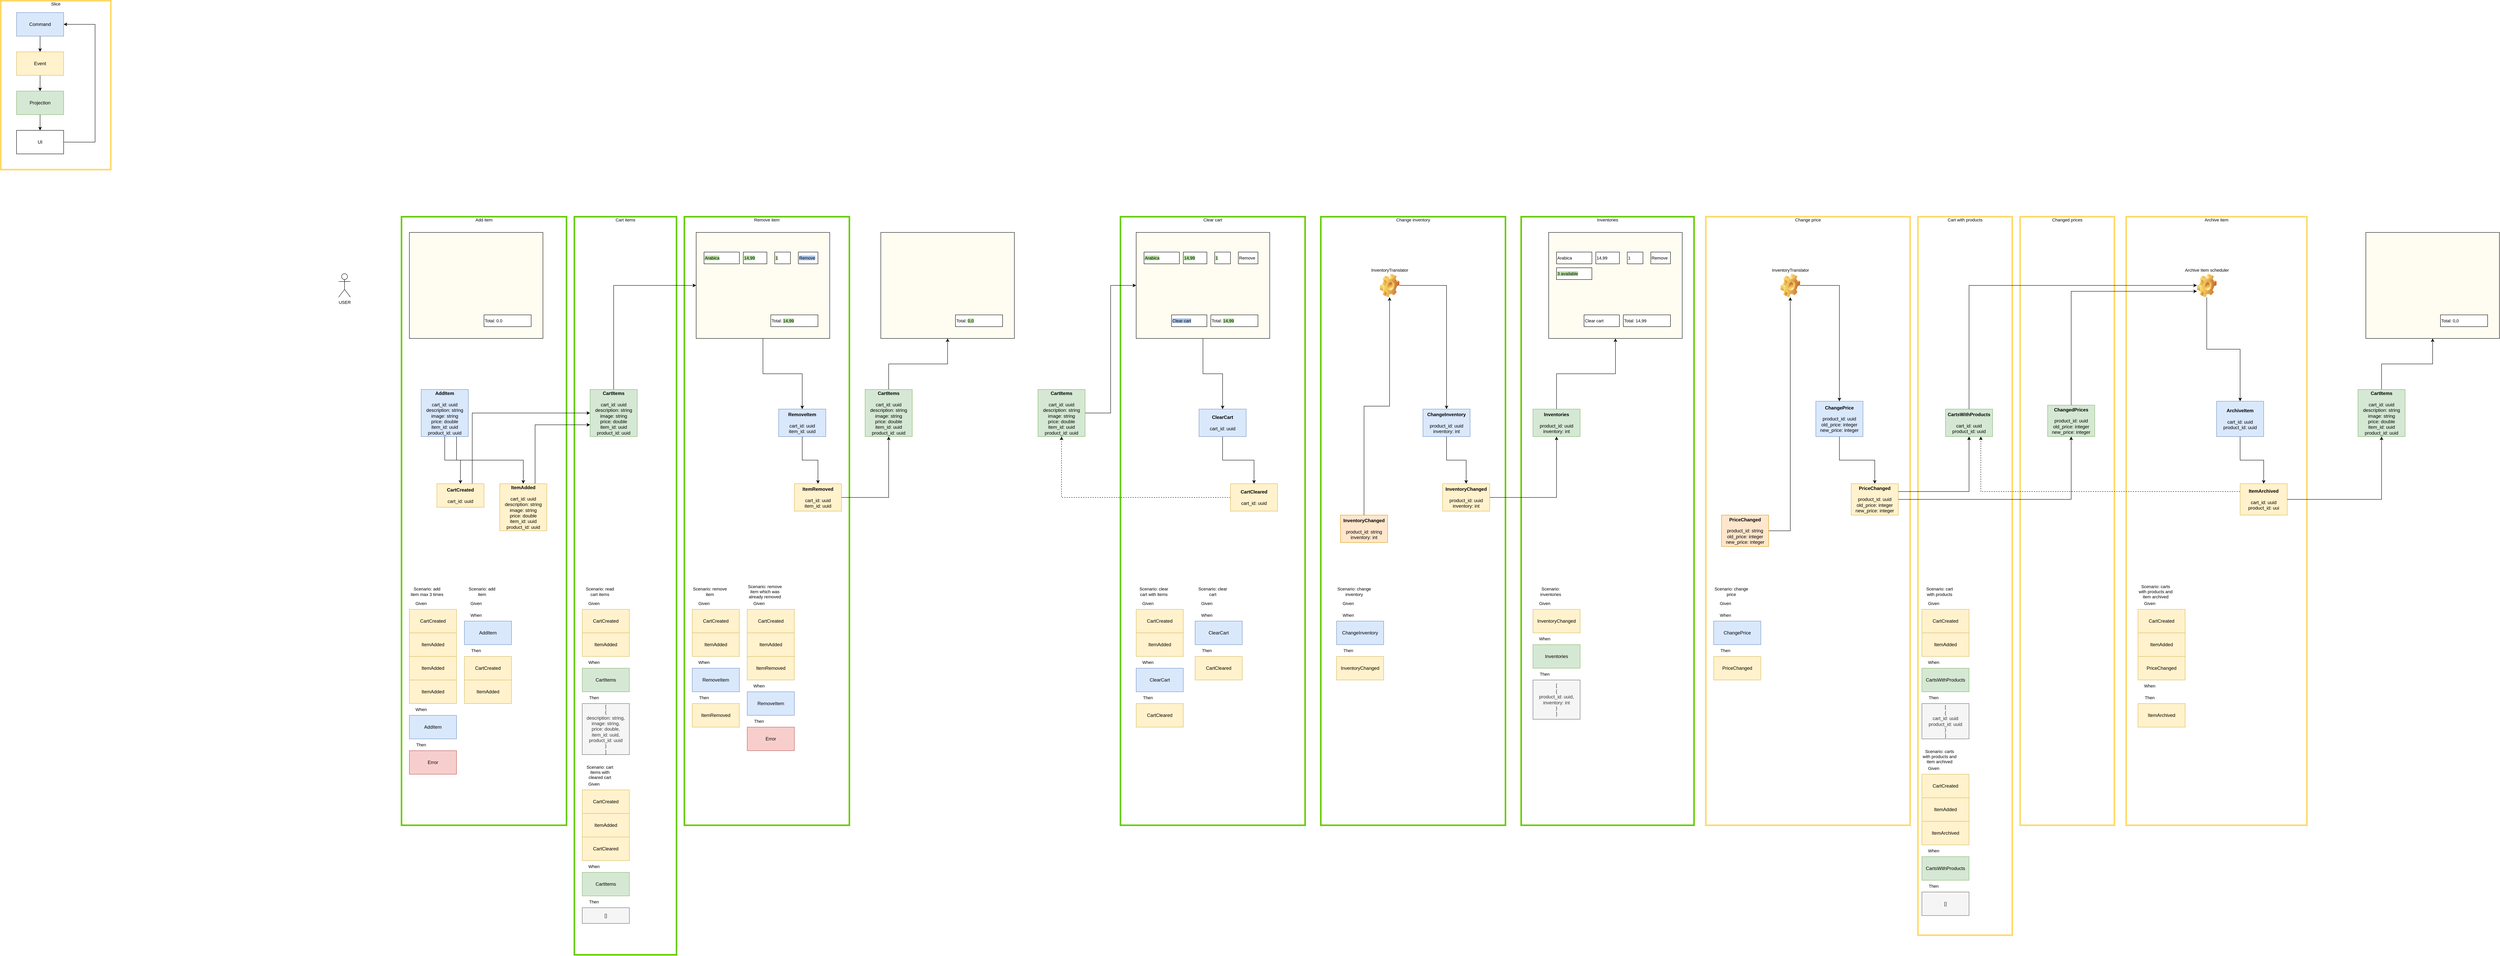 <mxfile version="26.1.1">
  <diagram name="Sida-1" id="TrfKYCtM4LX_KNFkHv2a">
    <mxGraphModel dx="3617" dy="2123" grid="1" gridSize="10" guides="1" tooltips="1" connect="1" arrows="1" fold="1" page="1" pageScale="1" pageWidth="4681" pageHeight="3300" background="none" math="0" shadow="0">
      <root>
        <mxCell id="0" />
        <mxCell id="cvKRPJywNSSaQHl2xb0Q-17" value="Slices" parent="0" />
        <mxCell id="cvKRPJywNSSaQHl2xb0Q-16" value="&lt;span&gt;Slice&lt;/span&gt;" style="rounded=0;whiteSpace=wrap;html=1;fontFamily=Helvetica;fontSize=11;fontColor=default;labelBackgroundColor=none;fillColor=none;strokeWidth=4;strokeColor=#FFD966;labelPosition=center;verticalLabelPosition=top;align=center;verticalAlign=bottom;spacingTop=0;spacingBottom=-17;" vertex="1" parent="cvKRPJywNSSaQHl2xb0Q-17">
          <mxGeometry x="40" y="170" width="280" height="430" as="geometry" />
        </mxCell>
        <mxCell id="cvKRPJywNSSaQHl2xb0Q-18" value="&lt;span&gt;Add item&lt;/span&gt;" style="rounded=0;whiteSpace=wrap;html=1;fontFamily=Helvetica;fontSize=11;fontColor=default;labelBackgroundColor=none;fillColor=none;strokeWidth=4;strokeColor=#66CC00;labelPosition=center;verticalLabelPosition=top;align=center;verticalAlign=bottom;spacingTop=0;spacingBottom=-17;" vertex="1" parent="cvKRPJywNSSaQHl2xb0Q-17">
          <mxGeometry x="1060" y="720" width="420" height="1550" as="geometry" />
        </mxCell>
        <mxCell id="cvKRPJywNSSaQHl2xb0Q-72" value="Remove item" style="rounded=0;whiteSpace=wrap;html=1;fontFamily=Helvetica;fontSize=11;fontColor=default;labelBackgroundColor=none;fillColor=none;strokeWidth=4;strokeColor=#66CC00;labelPosition=center;verticalLabelPosition=top;align=center;verticalAlign=bottom;spacingTop=0;spacingBottom=-17;" vertex="1" parent="cvKRPJywNSSaQHl2xb0Q-17">
          <mxGeometry x="1780" y="720" width="420" height="1550" as="geometry" />
        </mxCell>
        <mxCell id="cvKRPJywNSSaQHl2xb0Q-104" value="Cart items" style="rounded=0;whiteSpace=wrap;html=1;fontFamily=Helvetica;fontSize=11;fontColor=default;labelBackgroundColor=none;fillColor=none;strokeWidth=4;strokeColor=#66CC00;labelPosition=center;verticalLabelPosition=top;align=center;verticalAlign=bottom;spacingTop=0;spacingBottom=-17;" vertex="1" parent="cvKRPJywNSSaQHl2xb0Q-17">
          <mxGeometry x="1500" y="720" width="260" height="1880" as="geometry" />
        </mxCell>
        <mxCell id="cvKRPJywNSSaQHl2xb0Q-126" value="Clear cart" style="rounded=0;whiteSpace=wrap;html=1;fontFamily=Helvetica;fontSize=11;fontColor=default;labelBackgroundColor=none;fillColor=none;strokeWidth=4;strokeColor=#66CC00;labelPosition=center;verticalLabelPosition=top;align=center;verticalAlign=bottom;spacingTop=0;spacingBottom=-17;" vertex="1" parent="cvKRPJywNSSaQHl2xb0Q-17">
          <mxGeometry x="2890" y="720" width="470" height="1550" as="geometry" />
        </mxCell>
        <mxCell id="cvKRPJywNSSaQHl2xb0Q-163" value="Change inventory" style="rounded=0;whiteSpace=wrap;html=1;fontFamily=Helvetica;fontSize=11;fontColor=default;labelBackgroundColor=none;fillColor=none;strokeWidth=4;strokeColor=#66CC00;labelPosition=center;verticalLabelPosition=top;align=center;verticalAlign=bottom;spacingTop=0;spacingBottom=-17;" vertex="1" parent="cvKRPJywNSSaQHl2xb0Q-17">
          <mxGeometry x="3400" y="720" width="470" height="1550" as="geometry" />
        </mxCell>
        <mxCell id="cvKRPJywNSSaQHl2xb0Q-182" value="Inventories" style="rounded=0;whiteSpace=wrap;html=1;fontFamily=Helvetica;fontSize=11;fontColor=default;labelBackgroundColor=none;fillColor=none;strokeWidth=4;strokeColor=#66CC00;labelPosition=center;verticalLabelPosition=top;align=center;verticalAlign=bottom;spacingTop=0;spacingBottom=-17;" vertex="1" parent="cvKRPJywNSSaQHl2xb0Q-17">
          <mxGeometry x="3910" y="720" width="440" height="1550" as="geometry" />
        </mxCell>
        <mxCell id="cvKRPJywNSSaQHl2xb0Q-199" value="Change price" style="rounded=0;whiteSpace=wrap;html=1;fontFamily=Helvetica;fontSize=11;fontColor=default;labelBackgroundColor=none;fillColor=none;strokeWidth=4;strokeColor=#FFD966;labelPosition=center;verticalLabelPosition=top;align=center;verticalAlign=bottom;spacingTop=0;spacingBottom=-17;" vertex="1" parent="cvKRPJywNSSaQHl2xb0Q-17">
          <mxGeometry x="4380" y="720" width="520" height="1550" as="geometry" />
        </mxCell>
        <mxCell id="cvKRPJywNSSaQHl2xb0Q-210" value="Cart with products" style="rounded=0;whiteSpace=wrap;html=1;fontFamily=Helvetica;fontSize=11;fontColor=default;labelBackgroundColor=none;fillColor=none;strokeWidth=4;strokeColor=#FFD966;labelPosition=center;verticalLabelPosition=top;align=center;verticalAlign=bottom;spacingTop=0;spacingBottom=-17;" vertex="1" parent="cvKRPJywNSSaQHl2xb0Q-17">
          <mxGeometry x="4920" y="720" width="240" height="1830" as="geometry" />
        </mxCell>
        <mxCell id="cvKRPJywNSSaQHl2xb0Q-211" value="Changed prices" style="rounded=0;whiteSpace=wrap;html=1;fontFamily=Helvetica;fontSize=11;fontColor=default;labelBackgroundColor=none;fillColor=none;strokeWidth=4;strokeColor=#FFD966;labelPosition=center;verticalLabelPosition=top;align=center;verticalAlign=bottom;spacingTop=0;spacingBottom=-17;" vertex="1" parent="cvKRPJywNSSaQHl2xb0Q-17">
          <mxGeometry x="5180" y="720" width="240" height="1550" as="geometry" />
        </mxCell>
        <mxCell id="cvKRPJywNSSaQHl2xb0Q-220" value="Archive item" style="rounded=0;whiteSpace=wrap;html=1;fontFamily=Helvetica;fontSize=11;fontColor=default;labelBackgroundColor=none;fillColor=none;strokeWidth=4;strokeColor=#FFD966;labelPosition=center;verticalLabelPosition=top;align=center;verticalAlign=bottom;spacingTop=0;spacingBottom=-17;" vertex="1" parent="cvKRPJywNSSaQHl2xb0Q-17">
          <mxGeometry x="5450" y="720" width="460" height="1550" as="geometry" />
        </mxCell>
        <mxCell id="cvKRPJywNSSaQHl2xb0Q-24" value="GWT" parent="0" />
        <mxCell id="cvKRPJywNSSaQHl2xb0Q-23" value="&lt;span&gt;Given&lt;/span&gt;" style="text;strokeColor=none;align=center;fillColor=none;html=1;verticalAlign=middle;whiteSpace=wrap;rounded=0;fontFamily=Helvetica;fontSize=11;fontColor=default;labelBackgroundColor=none;" vertex="1" parent="cvKRPJywNSSaQHl2xb0Q-24">
          <mxGeometry x="1080" y="1690" width="60" height="30" as="geometry" />
        </mxCell>
        <mxCell id="cvKRPJywNSSaQHl2xb0Q-19" value="CartCreated" style="rounded=0;whiteSpace=wrap;html=1;fillColor=#fff2cc;strokeColor=#d6b656;" vertex="1" parent="cvKRPJywNSSaQHl2xb0Q-24">
          <mxGeometry x="1080" y="1720" width="120" height="60" as="geometry" />
        </mxCell>
        <mxCell id="cvKRPJywNSSaQHl2xb0Q-20" value="ItemAdded" style="rounded=0;whiteSpace=wrap;html=1;fillColor=#fff2cc;strokeColor=#d6b656;" vertex="1" parent="cvKRPJywNSSaQHl2xb0Q-24">
          <mxGeometry x="1080" y="1780" width="120" height="60" as="geometry" />
        </mxCell>
        <mxCell id="cvKRPJywNSSaQHl2xb0Q-21" value="ItemAdded" style="rounded=0;whiteSpace=wrap;html=1;fillColor=#fff2cc;strokeColor=#d6b656;" vertex="1" parent="cvKRPJywNSSaQHl2xb0Q-24">
          <mxGeometry x="1080" y="1840" width="120" height="60" as="geometry" />
        </mxCell>
        <mxCell id="cvKRPJywNSSaQHl2xb0Q-22" value="ItemAdded" style="rounded=0;whiteSpace=wrap;html=1;fillColor=#fff2cc;strokeColor=#d6b656;" vertex="1" parent="cvKRPJywNSSaQHl2xb0Q-24">
          <mxGeometry x="1080" y="1900" width="120" height="60" as="geometry" />
        </mxCell>
        <mxCell id="cvKRPJywNSSaQHl2xb0Q-25" value="&lt;span&gt;When&lt;/span&gt;" style="text;strokeColor=none;align=center;fillColor=none;html=1;verticalAlign=middle;whiteSpace=wrap;rounded=0;fontFamily=Helvetica;fontSize=11;fontColor=default;labelBackgroundColor=none;" vertex="1" parent="cvKRPJywNSSaQHl2xb0Q-24">
          <mxGeometry x="1080" y="1960" width="60" height="30" as="geometry" />
        </mxCell>
        <mxCell id="cvKRPJywNSSaQHl2xb0Q-26" value="&lt;span&gt;Then&lt;/span&gt;" style="text;strokeColor=none;align=center;fillColor=none;html=1;verticalAlign=middle;whiteSpace=wrap;rounded=0;fontFamily=Helvetica;fontSize=11;fontColor=default;labelBackgroundColor=none;" vertex="1" parent="cvKRPJywNSSaQHl2xb0Q-24">
          <mxGeometry x="1080" y="2050" width="60" height="30" as="geometry" />
        </mxCell>
        <mxCell id="cvKRPJywNSSaQHl2xb0Q-27" value="AddItem" style="rounded=0;whiteSpace=wrap;html=1;fillColor=#dae8fc;strokeColor=#6c8ebf;" vertex="1" parent="cvKRPJywNSSaQHl2xb0Q-24">
          <mxGeometry x="1080" y="1990" width="120" height="60" as="geometry" />
        </mxCell>
        <mxCell id="cvKRPJywNSSaQHl2xb0Q-28" value="Error" style="rounded=0;whiteSpace=wrap;html=1;fillColor=#f8cecc;strokeColor=#b85450;" vertex="1" parent="cvKRPJywNSSaQHl2xb0Q-24">
          <mxGeometry x="1080" y="2080" width="120" height="60" as="geometry" />
        </mxCell>
        <mxCell id="cvKRPJywNSSaQHl2xb0Q-29" value="&lt;span&gt;Given&lt;/span&gt;" style="text;strokeColor=none;align=center;fillColor=none;html=1;verticalAlign=middle;whiteSpace=wrap;rounded=0;fontFamily=Helvetica;fontSize=11;fontColor=default;labelBackgroundColor=none;" vertex="1" parent="cvKRPJywNSSaQHl2xb0Q-24">
          <mxGeometry x="1220" y="1690" width="60" height="30" as="geometry" />
        </mxCell>
        <mxCell id="cvKRPJywNSSaQHl2xb0Q-30" value="CartCreated" style="rounded=0;whiteSpace=wrap;html=1;fillColor=#fff2cc;strokeColor=#d6b656;" vertex="1" parent="cvKRPJywNSSaQHl2xb0Q-24">
          <mxGeometry x="1220" y="1840" width="120" height="60" as="geometry" />
        </mxCell>
        <mxCell id="cvKRPJywNSSaQHl2xb0Q-31" value="ItemAdded" style="rounded=0;whiteSpace=wrap;html=1;fillColor=#fff2cc;strokeColor=#d6b656;" vertex="1" parent="cvKRPJywNSSaQHl2xb0Q-24">
          <mxGeometry x="1220" y="1900" width="120" height="60" as="geometry" />
        </mxCell>
        <mxCell id="cvKRPJywNSSaQHl2xb0Q-34" value="&lt;span&gt;When&lt;/span&gt;" style="text;strokeColor=none;align=center;fillColor=none;html=1;verticalAlign=middle;whiteSpace=wrap;rounded=0;fontFamily=Helvetica;fontSize=11;fontColor=default;labelBackgroundColor=none;" vertex="1" parent="cvKRPJywNSSaQHl2xb0Q-24">
          <mxGeometry x="1220" y="1720" width="60" height="30" as="geometry" />
        </mxCell>
        <mxCell id="cvKRPJywNSSaQHl2xb0Q-35" value="&lt;span&gt;Then&lt;/span&gt;" style="text;strokeColor=none;align=center;fillColor=none;html=1;verticalAlign=middle;whiteSpace=wrap;rounded=0;fontFamily=Helvetica;fontSize=11;fontColor=default;labelBackgroundColor=none;" vertex="1" parent="cvKRPJywNSSaQHl2xb0Q-24">
          <mxGeometry x="1220" y="1810" width="60" height="30" as="geometry" />
        </mxCell>
        <mxCell id="cvKRPJywNSSaQHl2xb0Q-36" value="AddItem" style="rounded=0;whiteSpace=wrap;html=1;fillColor=#dae8fc;strokeColor=#6c8ebf;" vertex="1" parent="cvKRPJywNSSaQHl2xb0Q-24">
          <mxGeometry x="1220" y="1750" width="120" height="60" as="geometry" />
        </mxCell>
        <mxCell id="cvKRPJywNSSaQHl2xb0Q-38" value="Scenario: add item max 3 times" style="text;strokeColor=none;align=center;fillColor=none;html=1;verticalAlign=middle;whiteSpace=wrap;rounded=0;fontFamily=Helvetica;fontSize=11;fontColor=default;labelBackgroundColor=none;" vertex="1" parent="cvKRPJywNSSaQHl2xb0Q-24">
          <mxGeometry x="1080" y="1660" width="90" height="30" as="geometry" />
        </mxCell>
        <mxCell id="cvKRPJywNSSaQHl2xb0Q-39" value="Scenario: add item" style="text;strokeColor=none;align=center;fillColor=none;html=1;verticalAlign=middle;whiteSpace=wrap;rounded=0;fontFamily=Helvetica;fontSize=11;fontColor=default;labelBackgroundColor=none;" vertex="1" parent="cvKRPJywNSSaQHl2xb0Q-24">
          <mxGeometry x="1220" y="1660" width="90" height="30" as="geometry" />
        </mxCell>
        <mxCell id="cvKRPJywNSSaQHl2xb0Q-48" style="edgeStyle=orthogonalEdgeStyle;shape=connector;curved=0;rounded=0;orthogonalLoop=1;jettySize=auto;html=1;strokeColor=default;align=center;verticalAlign=middle;fontFamily=Helvetica;fontSize=11;fontColor=default;labelBackgroundColor=default;endArrow=classic;exitX=0.75;exitY=0;exitDx=0;exitDy=0;entryX=0;entryY=0.75;entryDx=0;entryDy=0;" edge="1" parent="cvKRPJywNSSaQHl2xb0Q-24" source="cvKRPJywNSSaQHl2xb0Q-13" target="cvKRPJywNSSaQHl2xb0Q-47">
          <mxGeometry relative="1" as="geometry" />
        </mxCell>
        <mxCell id="cvKRPJywNSSaQHl2xb0Q-49" style="edgeStyle=orthogonalEdgeStyle;shape=connector;curved=0;rounded=0;orthogonalLoop=1;jettySize=auto;html=1;entryX=0;entryY=0.5;entryDx=0;entryDy=0;strokeColor=default;align=center;verticalAlign=middle;fontFamily=Helvetica;fontSize=11;fontColor=default;labelBackgroundColor=default;endArrow=classic;exitX=0.75;exitY=0;exitDx=0;exitDy=0;" edge="1" parent="cvKRPJywNSSaQHl2xb0Q-24" source="cvKRPJywNSSaQHl2xb0Q-12" target="cvKRPJywNSSaQHl2xb0Q-47">
          <mxGeometry relative="1" as="geometry" />
        </mxCell>
        <mxCell id="cvKRPJywNSSaQHl2xb0Q-84" value="&lt;span&gt;Given&lt;/span&gt;" style="text;strokeColor=none;align=center;fillColor=none;html=1;verticalAlign=middle;whiteSpace=wrap;rounded=0;fontFamily=Helvetica;fontSize=11;fontColor=default;labelBackgroundColor=none;" vertex="1" parent="cvKRPJywNSSaQHl2xb0Q-24">
          <mxGeometry x="1800" y="1690" width="60" height="30" as="geometry" />
        </mxCell>
        <mxCell id="cvKRPJywNSSaQHl2xb0Q-85" value="CartCreated" style="rounded=0;whiteSpace=wrap;html=1;fillColor=#fff2cc;strokeColor=#d6b656;" vertex="1" parent="cvKRPJywNSSaQHl2xb0Q-24">
          <mxGeometry x="1800" y="1720" width="120" height="60" as="geometry" />
        </mxCell>
        <mxCell id="cvKRPJywNSSaQHl2xb0Q-86" value="ItemAdded" style="rounded=0;whiteSpace=wrap;html=1;fillColor=#fff2cc;strokeColor=#d6b656;" vertex="1" parent="cvKRPJywNSSaQHl2xb0Q-24">
          <mxGeometry x="1800" y="1780" width="120" height="60" as="geometry" />
        </mxCell>
        <mxCell id="cvKRPJywNSSaQHl2xb0Q-89" value="&lt;span&gt;When&lt;/span&gt;" style="text;strokeColor=none;align=center;fillColor=none;html=1;verticalAlign=middle;whiteSpace=wrap;rounded=0;fontFamily=Helvetica;fontSize=11;fontColor=default;labelBackgroundColor=none;" vertex="1" parent="cvKRPJywNSSaQHl2xb0Q-24">
          <mxGeometry x="1800" y="1840" width="60" height="30" as="geometry" />
        </mxCell>
        <mxCell id="cvKRPJywNSSaQHl2xb0Q-90" value="&lt;span&gt;Then&lt;/span&gt;" style="text;strokeColor=none;align=center;fillColor=none;html=1;verticalAlign=middle;whiteSpace=wrap;rounded=0;fontFamily=Helvetica;fontSize=11;fontColor=default;labelBackgroundColor=none;" vertex="1" parent="cvKRPJywNSSaQHl2xb0Q-24">
          <mxGeometry x="1800" y="1930" width="60" height="30" as="geometry" />
        </mxCell>
        <mxCell id="cvKRPJywNSSaQHl2xb0Q-91" value="RemoveItem" style="rounded=0;whiteSpace=wrap;html=1;fillColor=#dae8fc;strokeColor=#6c8ebf;" vertex="1" parent="cvKRPJywNSSaQHl2xb0Q-24">
          <mxGeometry x="1800" y="1870" width="120" height="60" as="geometry" />
        </mxCell>
        <mxCell id="cvKRPJywNSSaQHl2xb0Q-93" value="Scenario: remove item" style="text;strokeColor=none;align=center;fillColor=none;html=1;verticalAlign=middle;whiteSpace=wrap;rounded=0;fontFamily=Helvetica;fontSize=11;fontColor=default;labelBackgroundColor=none;" vertex="1" parent="cvKRPJywNSSaQHl2xb0Q-24">
          <mxGeometry x="1800" y="1660" width="90" height="30" as="geometry" />
        </mxCell>
        <mxCell id="cvKRPJywNSSaQHl2xb0Q-94" value="ItemRemoved" style="rounded=0;whiteSpace=wrap;html=1;fillColor=#fff2cc;strokeColor=#d6b656;" vertex="1" parent="cvKRPJywNSSaQHl2xb0Q-24">
          <mxGeometry x="1800" y="1960" width="120" height="60" as="geometry" />
        </mxCell>
        <mxCell id="cvKRPJywNSSaQHl2xb0Q-95" value="&lt;span&gt;Given&lt;/span&gt;" style="text;strokeColor=none;align=center;fillColor=none;html=1;verticalAlign=middle;whiteSpace=wrap;rounded=0;fontFamily=Helvetica;fontSize=11;fontColor=default;labelBackgroundColor=none;" vertex="1" parent="cvKRPJywNSSaQHl2xb0Q-24">
          <mxGeometry x="1940" y="1690" width="60" height="30" as="geometry" />
        </mxCell>
        <mxCell id="cvKRPJywNSSaQHl2xb0Q-96" value="CartCreated" style="rounded=0;whiteSpace=wrap;html=1;fillColor=#fff2cc;strokeColor=#d6b656;" vertex="1" parent="cvKRPJywNSSaQHl2xb0Q-24">
          <mxGeometry x="1940" y="1720" width="120" height="60" as="geometry" />
        </mxCell>
        <mxCell id="cvKRPJywNSSaQHl2xb0Q-97" value="ItemAdded" style="rounded=0;whiteSpace=wrap;html=1;fillColor=#fff2cc;strokeColor=#d6b656;" vertex="1" parent="cvKRPJywNSSaQHl2xb0Q-24">
          <mxGeometry x="1940" y="1780" width="120" height="60" as="geometry" />
        </mxCell>
        <mxCell id="cvKRPJywNSSaQHl2xb0Q-98" value="&lt;span&gt;When&lt;/span&gt;" style="text;strokeColor=none;align=center;fillColor=none;html=1;verticalAlign=middle;whiteSpace=wrap;rounded=0;fontFamily=Helvetica;fontSize=11;fontColor=default;labelBackgroundColor=none;" vertex="1" parent="cvKRPJywNSSaQHl2xb0Q-24">
          <mxGeometry x="1940" y="1900" width="60" height="30" as="geometry" />
        </mxCell>
        <mxCell id="cvKRPJywNSSaQHl2xb0Q-99" value="&lt;span&gt;Then&lt;/span&gt;" style="text;strokeColor=none;align=center;fillColor=none;html=1;verticalAlign=middle;whiteSpace=wrap;rounded=0;fontFamily=Helvetica;fontSize=11;fontColor=default;labelBackgroundColor=none;" vertex="1" parent="cvKRPJywNSSaQHl2xb0Q-24">
          <mxGeometry x="1940" y="1990" width="60" height="30" as="geometry" />
        </mxCell>
        <mxCell id="cvKRPJywNSSaQHl2xb0Q-100" value="RemoveItem" style="rounded=0;whiteSpace=wrap;html=1;fillColor=#dae8fc;strokeColor=#6c8ebf;" vertex="1" parent="cvKRPJywNSSaQHl2xb0Q-24">
          <mxGeometry x="1940" y="1930" width="120" height="60" as="geometry" />
        </mxCell>
        <mxCell id="cvKRPJywNSSaQHl2xb0Q-101" value="Scenario: remove item which was already removed" style="text;strokeColor=none;align=center;fillColor=none;html=1;verticalAlign=middle;whiteSpace=wrap;rounded=0;fontFamily=Helvetica;fontSize=11;fontColor=default;labelBackgroundColor=none;" vertex="1" parent="cvKRPJywNSSaQHl2xb0Q-24">
          <mxGeometry x="1940" y="1660" width="90" height="30" as="geometry" />
        </mxCell>
        <mxCell id="cvKRPJywNSSaQHl2xb0Q-102" value="ItemRemoved" style="rounded=0;whiteSpace=wrap;html=1;fillColor=#fff2cc;strokeColor=#d6b656;" vertex="1" parent="cvKRPJywNSSaQHl2xb0Q-24">
          <mxGeometry x="1940" y="1840" width="120" height="60" as="geometry" />
        </mxCell>
        <mxCell id="cvKRPJywNSSaQHl2xb0Q-103" value="Error" style="rounded=0;whiteSpace=wrap;html=1;fillColor=#f8cecc;strokeColor=#b85450;" vertex="1" parent="cvKRPJywNSSaQHl2xb0Q-24">
          <mxGeometry x="1940" y="2020" width="120" height="60" as="geometry" />
        </mxCell>
        <mxCell id="cvKRPJywNSSaQHl2xb0Q-105" value="&lt;span&gt;Given&lt;/span&gt;" style="text;strokeColor=none;align=center;fillColor=none;html=1;verticalAlign=middle;whiteSpace=wrap;rounded=0;fontFamily=Helvetica;fontSize=11;fontColor=default;labelBackgroundColor=none;" vertex="1" parent="cvKRPJywNSSaQHl2xb0Q-24">
          <mxGeometry x="1520" y="1690" width="60" height="30" as="geometry" />
        </mxCell>
        <mxCell id="cvKRPJywNSSaQHl2xb0Q-106" value="CartCreated" style="rounded=0;whiteSpace=wrap;html=1;fillColor=#fff2cc;strokeColor=#d6b656;" vertex="1" parent="cvKRPJywNSSaQHl2xb0Q-24">
          <mxGeometry x="1520" y="1720" width="120" height="60" as="geometry" />
        </mxCell>
        <mxCell id="cvKRPJywNSSaQHl2xb0Q-107" value="ItemAdded" style="rounded=0;whiteSpace=wrap;html=1;fillColor=#fff2cc;strokeColor=#d6b656;" vertex="1" parent="cvKRPJywNSSaQHl2xb0Q-24">
          <mxGeometry x="1520" y="1780" width="120" height="60" as="geometry" />
        </mxCell>
        <mxCell id="cvKRPJywNSSaQHl2xb0Q-108" value="&lt;span&gt;When&lt;/span&gt;" style="text;strokeColor=none;align=center;fillColor=none;html=1;verticalAlign=middle;whiteSpace=wrap;rounded=0;fontFamily=Helvetica;fontSize=11;fontColor=default;labelBackgroundColor=none;" vertex="1" parent="cvKRPJywNSSaQHl2xb0Q-24">
          <mxGeometry x="1520" y="1840" width="60" height="30" as="geometry" />
        </mxCell>
        <mxCell id="cvKRPJywNSSaQHl2xb0Q-109" value="&lt;span&gt;Then&lt;/span&gt;" style="text;strokeColor=none;align=center;fillColor=none;html=1;verticalAlign=middle;whiteSpace=wrap;rounded=0;fontFamily=Helvetica;fontSize=11;fontColor=default;labelBackgroundColor=none;" vertex="1" parent="cvKRPJywNSSaQHl2xb0Q-24">
          <mxGeometry x="1520" y="1930" width="60" height="30" as="geometry" />
        </mxCell>
        <mxCell id="cvKRPJywNSSaQHl2xb0Q-111" value="Scenario: read cart items" style="text;strokeColor=none;align=center;fillColor=none;html=1;verticalAlign=middle;whiteSpace=wrap;rounded=0;fontFamily=Helvetica;fontSize=11;fontColor=default;labelBackgroundColor=none;" vertex="1" parent="cvKRPJywNSSaQHl2xb0Q-24">
          <mxGeometry x="1520" y="1660" width="90" height="30" as="geometry" />
        </mxCell>
        <mxCell id="cvKRPJywNSSaQHl2xb0Q-112" value="[&lt;div&gt;{&lt;div&gt;description: string,&lt;/div&gt;&lt;div&gt;image: string,&lt;/div&gt;&lt;div&gt;price: double,&lt;/div&gt;&lt;div&gt;item_id: uuid,&lt;/div&gt;&lt;div&gt;product_id: uuid&lt;/div&gt;&lt;div&gt;}&lt;/div&gt;&lt;/div&gt;&lt;div&gt;]&lt;/div&gt;" style="rounded=0;whiteSpace=wrap;html=1;fillColor=#f5f5f5;strokeColor=#666666;fontColor=#333333;" vertex="1" parent="cvKRPJywNSSaQHl2xb0Q-24">
          <mxGeometry x="1520" y="1960" width="120" height="130" as="geometry" />
        </mxCell>
        <mxCell id="cvKRPJywNSSaQHl2xb0Q-130" value="&lt;span&gt;Given&lt;/span&gt;" style="text;strokeColor=none;align=center;fillColor=none;html=1;verticalAlign=middle;whiteSpace=wrap;rounded=0;fontFamily=Helvetica;fontSize=11;fontColor=default;labelBackgroundColor=none;" vertex="1" parent="cvKRPJywNSSaQHl2xb0Q-24">
          <mxGeometry x="2930" y="1690" width="60" height="30" as="geometry" />
        </mxCell>
        <mxCell id="cvKRPJywNSSaQHl2xb0Q-131" value="CartCreated" style="rounded=0;whiteSpace=wrap;html=1;fillColor=#fff2cc;strokeColor=#d6b656;" vertex="1" parent="cvKRPJywNSSaQHl2xb0Q-24">
          <mxGeometry x="2930" y="1720" width="120" height="60" as="geometry" />
        </mxCell>
        <mxCell id="cvKRPJywNSSaQHl2xb0Q-132" value="ItemAdded" style="rounded=0;whiteSpace=wrap;html=1;fillColor=#fff2cc;strokeColor=#d6b656;" vertex="1" parent="cvKRPJywNSSaQHl2xb0Q-24">
          <mxGeometry x="2930" y="1780" width="120" height="60" as="geometry" />
        </mxCell>
        <mxCell id="cvKRPJywNSSaQHl2xb0Q-133" value="&lt;span&gt;When&lt;/span&gt;" style="text;strokeColor=none;align=center;fillColor=none;html=1;verticalAlign=middle;whiteSpace=wrap;rounded=0;fontFamily=Helvetica;fontSize=11;fontColor=default;labelBackgroundColor=none;" vertex="1" parent="cvKRPJywNSSaQHl2xb0Q-24">
          <mxGeometry x="2930" y="1840" width="60" height="30" as="geometry" />
        </mxCell>
        <mxCell id="cvKRPJywNSSaQHl2xb0Q-134" value="&lt;span&gt;Then&lt;/span&gt;" style="text;strokeColor=none;align=center;fillColor=none;html=1;verticalAlign=middle;whiteSpace=wrap;rounded=0;fontFamily=Helvetica;fontSize=11;fontColor=default;labelBackgroundColor=none;" vertex="1" parent="cvKRPJywNSSaQHl2xb0Q-24">
          <mxGeometry x="2930" y="1930" width="60" height="30" as="geometry" />
        </mxCell>
        <mxCell id="cvKRPJywNSSaQHl2xb0Q-135" value="ClearCart" style="rounded=0;whiteSpace=wrap;html=1;fillColor=#dae8fc;strokeColor=#6c8ebf;" vertex="1" parent="cvKRPJywNSSaQHl2xb0Q-24">
          <mxGeometry x="2930" y="1870" width="120" height="60" as="geometry" />
        </mxCell>
        <mxCell id="cvKRPJywNSSaQHl2xb0Q-136" value="Scenario: clear cart with items" style="text;strokeColor=none;align=center;fillColor=none;html=1;verticalAlign=middle;whiteSpace=wrap;rounded=0;fontFamily=Helvetica;fontSize=11;fontColor=default;labelBackgroundColor=none;" vertex="1" parent="cvKRPJywNSSaQHl2xb0Q-24">
          <mxGeometry x="2930" y="1660" width="90" height="30" as="geometry" />
        </mxCell>
        <mxCell id="cvKRPJywNSSaQHl2xb0Q-137" value="CartCleared" style="rounded=0;whiteSpace=wrap;html=1;fillColor=#fff2cc;strokeColor=#d6b656;" vertex="1" parent="cvKRPJywNSSaQHl2xb0Q-24">
          <mxGeometry x="2930" y="1960" width="120" height="60" as="geometry" />
        </mxCell>
        <mxCell id="cvKRPJywNSSaQHl2xb0Q-138" value="&lt;span&gt;Given&lt;/span&gt;" style="text;strokeColor=none;align=center;fillColor=none;html=1;verticalAlign=middle;whiteSpace=wrap;rounded=0;fontFamily=Helvetica;fontSize=11;fontColor=default;labelBackgroundColor=none;" vertex="1" parent="cvKRPJywNSSaQHl2xb0Q-24">
          <mxGeometry x="3080" y="1690" width="60" height="30" as="geometry" />
        </mxCell>
        <mxCell id="cvKRPJywNSSaQHl2xb0Q-141" value="&lt;span&gt;When&lt;/span&gt;" style="text;strokeColor=none;align=center;fillColor=none;html=1;verticalAlign=middle;whiteSpace=wrap;rounded=0;fontFamily=Helvetica;fontSize=11;fontColor=default;labelBackgroundColor=none;" vertex="1" parent="cvKRPJywNSSaQHl2xb0Q-24">
          <mxGeometry x="3080" y="1720" width="60" height="30" as="geometry" />
        </mxCell>
        <mxCell id="cvKRPJywNSSaQHl2xb0Q-142" value="&lt;span&gt;Then&lt;/span&gt;" style="text;strokeColor=none;align=center;fillColor=none;html=1;verticalAlign=middle;whiteSpace=wrap;rounded=0;fontFamily=Helvetica;fontSize=11;fontColor=default;labelBackgroundColor=none;" vertex="1" parent="cvKRPJywNSSaQHl2xb0Q-24">
          <mxGeometry x="3080" y="1810" width="60" height="30" as="geometry" />
        </mxCell>
        <mxCell id="cvKRPJywNSSaQHl2xb0Q-143" value="ClearCart" style="rounded=0;whiteSpace=wrap;html=1;fillColor=#dae8fc;strokeColor=#6c8ebf;" vertex="1" parent="cvKRPJywNSSaQHl2xb0Q-24">
          <mxGeometry x="3080" y="1750" width="120" height="60" as="geometry" />
        </mxCell>
        <mxCell id="cvKRPJywNSSaQHl2xb0Q-144" value="Scenario: clear cart" style="text;strokeColor=none;align=center;fillColor=none;html=1;verticalAlign=middle;whiteSpace=wrap;rounded=0;fontFamily=Helvetica;fontSize=11;fontColor=default;labelBackgroundColor=none;" vertex="1" parent="cvKRPJywNSSaQHl2xb0Q-24">
          <mxGeometry x="3080" y="1660" width="90" height="30" as="geometry" />
        </mxCell>
        <mxCell id="cvKRPJywNSSaQHl2xb0Q-145" value="CartCleared" style="rounded=0;whiteSpace=wrap;html=1;fillColor=#fff2cc;strokeColor=#d6b656;" vertex="1" parent="cvKRPJywNSSaQHl2xb0Q-24">
          <mxGeometry x="3080" y="1840" width="120" height="60" as="geometry" />
        </mxCell>
        <mxCell id="cvKRPJywNSSaQHl2xb0Q-146" value="CartItems" style="rounded=0;whiteSpace=wrap;html=1;fillColor=#d5e8d4;strokeColor=#82b366;" vertex="1" parent="cvKRPJywNSSaQHl2xb0Q-24">
          <mxGeometry x="1520" y="2390" width="120" height="60" as="geometry" />
        </mxCell>
        <mxCell id="cvKRPJywNSSaQHl2xb0Q-147" value="&lt;span&gt;Given&lt;/span&gt;" style="text;strokeColor=none;align=center;fillColor=none;html=1;verticalAlign=middle;whiteSpace=wrap;rounded=0;fontFamily=Helvetica;fontSize=11;fontColor=default;labelBackgroundColor=none;" vertex="1" parent="cvKRPJywNSSaQHl2xb0Q-24">
          <mxGeometry x="1520" y="2150" width="60" height="30" as="geometry" />
        </mxCell>
        <mxCell id="cvKRPJywNSSaQHl2xb0Q-148" value="CartCreated" style="rounded=0;whiteSpace=wrap;html=1;fillColor=#fff2cc;strokeColor=#d6b656;" vertex="1" parent="cvKRPJywNSSaQHl2xb0Q-24">
          <mxGeometry x="1520" y="2180" width="120" height="60" as="geometry" />
        </mxCell>
        <mxCell id="cvKRPJywNSSaQHl2xb0Q-149" value="ItemAdded" style="rounded=0;whiteSpace=wrap;html=1;fillColor=#fff2cc;strokeColor=#d6b656;" vertex="1" parent="cvKRPJywNSSaQHl2xb0Q-24">
          <mxGeometry x="1520" y="2240" width="120" height="60" as="geometry" />
        </mxCell>
        <mxCell id="cvKRPJywNSSaQHl2xb0Q-150" value="&lt;span&gt;When&lt;/span&gt;" style="text;strokeColor=none;align=center;fillColor=none;html=1;verticalAlign=middle;whiteSpace=wrap;rounded=0;fontFamily=Helvetica;fontSize=11;fontColor=default;labelBackgroundColor=none;" vertex="1" parent="cvKRPJywNSSaQHl2xb0Q-24">
          <mxGeometry x="1520" y="2360" width="60" height="30" as="geometry" />
        </mxCell>
        <mxCell id="cvKRPJywNSSaQHl2xb0Q-151" value="&lt;span&gt;Then&lt;/span&gt;" style="text;strokeColor=none;align=center;fillColor=none;html=1;verticalAlign=middle;whiteSpace=wrap;rounded=0;fontFamily=Helvetica;fontSize=11;fontColor=default;labelBackgroundColor=none;" vertex="1" parent="cvKRPJywNSSaQHl2xb0Q-24">
          <mxGeometry x="1520" y="2450" width="60" height="30" as="geometry" />
        </mxCell>
        <mxCell id="cvKRPJywNSSaQHl2xb0Q-152" value="Scenario: cart items with cleared cart" style="text;strokeColor=none;align=center;fillColor=none;html=1;verticalAlign=middle;whiteSpace=wrap;rounded=0;fontFamily=Helvetica;fontSize=11;fontColor=default;labelBackgroundColor=none;" vertex="1" parent="cvKRPJywNSSaQHl2xb0Q-24">
          <mxGeometry x="1520" y="2120" width="90" height="30" as="geometry" />
        </mxCell>
        <mxCell id="cvKRPJywNSSaQHl2xb0Q-153" value="[&lt;span style=&quot;background-color: transparent; color: light-dark(rgb(51, 51, 51), rgb(193, 193, 193));&quot;&gt;]&lt;/span&gt;" style="rounded=0;whiteSpace=wrap;html=1;fillColor=#f5f5f5;strokeColor=#666666;fontColor=#333333;" vertex="1" parent="cvKRPJywNSSaQHl2xb0Q-24">
          <mxGeometry x="1520" y="2480" width="120" height="40" as="geometry" />
        </mxCell>
        <mxCell id="cvKRPJywNSSaQHl2xb0Q-154" value="CartCleared" style="rounded=0;whiteSpace=wrap;html=1;fillColor=#fff2cc;strokeColor=#d6b656;" vertex="1" parent="cvKRPJywNSSaQHl2xb0Q-24">
          <mxGeometry x="1520" y="2300" width="120" height="60" as="geometry" />
        </mxCell>
        <mxCell id="cvKRPJywNSSaQHl2xb0Q-164" value="&lt;span&gt;Given&lt;/span&gt;" style="text;strokeColor=none;align=center;fillColor=none;html=1;verticalAlign=middle;whiteSpace=wrap;rounded=0;fontFamily=Helvetica;fontSize=11;fontColor=default;labelBackgroundColor=none;" vertex="1" parent="cvKRPJywNSSaQHl2xb0Q-24">
          <mxGeometry x="3440" y="1690" width="60" height="30" as="geometry" />
        </mxCell>
        <mxCell id="cvKRPJywNSSaQHl2xb0Q-165" value="&lt;span&gt;When&lt;/span&gt;" style="text;strokeColor=none;align=center;fillColor=none;html=1;verticalAlign=middle;whiteSpace=wrap;rounded=0;fontFamily=Helvetica;fontSize=11;fontColor=default;labelBackgroundColor=none;" vertex="1" parent="cvKRPJywNSSaQHl2xb0Q-24">
          <mxGeometry x="3440" y="1720" width="60" height="30" as="geometry" />
        </mxCell>
        <mxCell id="cvKRPJywNSSaQHl2xb0Q-166" value="&lt;span&gt;Then&lt;/span&gt;" style="text;strokeColor=none;align=center;fillColor=none;html=1;verticalAlign=middle;whiteSpace=wrap;rounded=0;fontFamily=Helvetica;fontSize=11;fontColor=default;labelBackgroundColor=none;" vertex="1" parent="cvKRPJywNSSaQHl2xb0Q-24">
          <mxGeometry x="3440" y="1810" width="60" height="30" as="geometry" />
        </mxCell>
        <mxCell id="cvKRPJywNSSaQHl2xb0Q-167" value="ChangeInventory" style="rounded=0;whiteSpace=wrap;html=1;fillColor=#dae8fc;strokeColor=#6c8ebf;" vertex="1" parent="cvKRPJywNSSaQHl2xb0Q-24">
          <mxGeometry x="3440" y="1750" width="120" height="60" as="geometry" />
        </mxCell>
        <mxCell id="cvKRPJywNSSaQHl2xb0Q-168" value="Scenario: change inventory" style="text;strokeColor=none;align=center;fillColor=none;html=1;verticalAlign=middle;whiteSpace=wrap;rounded=0;fontFamily=Helvetica;fontSize=11;fontColor=default;labelBackgroundColor=none;" vertex="1" parent="cvKRPJywNSSaQHl2xb0Q-24">
          <mxGeometry x="3440" y="1660" width="90" height="30" as="geometry" />
        </mxCell>
        <mxCell id="cvKRPJywNSSaQHl2xb0Q-169" value="InventoryChanged" style="rounded=0;whiteSpace=wrap;html=1;fillColor=#fff2cc;strokeColor=#d6b656;" vertex="1" parent="cvKRPJywNSSaQHl2xb0Q-24">
          <mxGeometry x="3440" y="1840" width="120" height="60" as="geometry" />
        </mxCell>
        <mxCell id="cvKRPJywNSSaQHl2xb0Q-183" value="Inventories" style="rounded=0;whiteSpace=wrap;html=1;fillColor=#d5e8d4;strokeColor=#82b366;" vertex="1" parent="cvKRPJywNSSaQHl2xb0Q-24">
          <mxGeometry x="3940" y="1810" width="120" height="60" as="geometry" />
        </mxCell>
        <mxCell id="cvKRPJywNSSaQHl2xb0Q-184" value="&lt;span&gt;Given&lt;/span&gt;" style="text;strokeColor=none;align=center;fillColor=none;html=1;verticalAlign=middle;whiteSpace=wrap;rounded=0;fontFamily=Helvetica;fontSize=11;fontColor=default;labelBackgroundColor=none;" vertex="1" parent="cvKRPJywNSSaQHl2xb0Q-24">
          <mxGeometry x="3940" y="1690" width="60" height="30" as="geometry" />
        </mxCell>
        <mxCell id="cvKRPJywNSSaQHl2xb0Q-185" value="InventoryChanged" style="rounded=0;whiteSpace=wrap;html=1;fillColor=#fff2cc;strokeColor=#d6b656;" vertex="1" parent="cvKRPJywNSSaQHl2xb0Q-24">
          <mxGeometry x="3940" y="1720" width="120" height="60" as="geometry" />
        </mxCell>
        <mxCell id="cvKRPJywNSSaQHl2xb0Q-187" value="&lt;span&gt;When&lt;/span&gt;" style="text;strokeColor=none;align=center;fillColor=none;html=1;verticalAlign=middle;whiteSpace=wrap;rounded=0;fontFamily=Helvetica;fontSize=11;fontColor=default;labelBackgroundColor=none;" vertex="1" parent="cvKRPJywNSSaQHl2xb0Q-24">
          <mxGeometry x="3940" y="1780" width="60" height="30" as="geometry" />
        </mxCell>
        <mxCell id="cvKRPJywNSSaQHl2xb0Q-188" value="&lt;span&gt;Then&lt;/span&gt;" style="text;strokeColor=none;align=center;fillColor=none;html=1;verticalAlign=middle;whiteSpace=wrap;rounded=0;fontFamily=Helvetica;fontSize=11;fontColor=default;labelBackgroundColor=none;" vertex="1" parent="cvKRPJywNSSaQHl2xb0Q-24">
          <mxGeometry x="3940" y="1870" width="60" height="30" as="geometry" />
        </mxCell>
        <mxCell id="cvKRPJywNSSaQHl2xb0Q-189" value="Scenario: inventories" style="text;strokeColor=none;align=center;fillColor=none;html=1;verticalAlign=middle;whiteSpace=wrap;rounded=0;fontFamily=Helvetica;fontSize=11;fontColor=default;labelBackgroundColor=none;" vertex="1" parent="cvKRPJywNSSaQHl2xb0Q-24">
          <mxGeometry x="3940" y="1660" width="90" height="30" as="geometry" />
        </mxCell>
        <mxCell id="cvKRPJywNSSaQHl2xb0Q-190" value="[&lt;div&gt;{&lt;/div&gt;&lt;div&gt;product_id: uuid,&lt;/div&gt;&lt;div&gt;inventory: int&lt;br&gt;&lt;div&gt;}&lt;br&gt;&lt;div&gt;&lt;span style=&quot;background-color: transparent; color: light-dark(rgb(51, 51, 51), rgb(193, 193, 193));&quot;&gt;]&lt;/span&gt;&lt;/div&gt;&lt;/div&gt;&lt;/div&gt;" style="rounded=0;whiteSpace=wrap;html=1;fillColor=#f5f5f5;strokeColor=#666666;fontColor=#333333;" vertex="1" parent="cvKRPJywNSSaQHl2xb0Q-24">
          <mxGeometry x="3940" y="1900" width="120" height="100" as="geometry" />
        </mxCell>
        <mxCell id="cvKRPJywNSSaQHl2xb0Q-200" value="&lt;span&gt;Given&lt;/span&gt;" style="text;strokeColor=none;align=center;fillColor=none;html=1;verticalAlign=middle;whiteSpace=wrap;rounded=0;fontFamily=Helvetica;fontSize=11;fontColor=default;labelBackgroundColor=none;" vertex="1" parent="cvKRPJywNSSaQHl2xb0Q-24">
          <mxGeometry x="4400" y="1690" width="60" height="30" as="geometry" />
        </mxCell>
        <mxCell id="cvKRPJywNSSaQHl2xb0Q-201" value="&lt;span&gt;When&lt;/span&gt;" style="text;strokeColor=none;align=center;fillColor=none;html=1;verticalAlign=middle;whiteSpace=wrap;rounded=0;fontFamily=Helvetica;fontSize=11;fontColor=default;labelBackgroundColor=none;" vertex="1" parent="cvKRPJywNSSaQHl2xb0Q-24">
          <mxGeometry x="4400" y="1720" width="60" height="30" as="geometry" />
        </mxCell>
        <mxCell id="cvKRPJywNSSaQHl2xb0Q-202" value="&lt;span&gt;Then&lt;/span&gt;" style="text;strokeColor=none;align=center;fillColor=none;html=1;verticalAlign=middle;whiteSpace=wrap;rounded=0;fontFamily=Helvetica;fontSize=11;fontColor=default;labelBackgroundColor=none;" vertex="1" parent="cvKRPJywNSSaQHl2xb0Q-24">
          <mxGeometry x="4400" y="1810" width="60" height="30" as="geometry" />
        </mxCell>
        <mxCell id="cvKRPJywNSSaQHl2xb0Q-203" value="ChangePrice" style="rounded=0;whiteSpace=wrap;html=1;fillColor=#dae8fc;strokeColor=#6c8ebf;" vertex="1" parent="cvKRPJywNSSaQHl2xb0Q-24">
          <mxGeometry x="4400" y="1750" width="120" height="60" as="geometry" />
        </mxCell>
        <mxCell id="cvKRPJywNSSaQHl2xb0Q-204" value="Scenario: change price" style="text;strokeColor=none;align=center;fillColor=none;html=1;verticalAlign=middle;whiteSpace=wrap;rounded=0;fontFamily=Helvetica;fontSize=11;fontColor=default;labelBackgroundColor=none;" vertex="1" parent="cvKRPJywNSSaQHl2xb0Q-24">
          <mxGeometry x="4400" y="1660" width="90" height="30" as="geometry" />
        </mxCell>
        <mxCell id="cvKRPJywNSSaQHl2xb0Q-205" value="PriceChanged" style="rounded=0;whiteSpace=wrap;html=1;fillColor=#fff2cc;strokeColor=#d6b656;" vertex="1" parent="cvKRPJywNSSaQHl2xb0Q-24">
          <mxGeometry x="4400" y="1840" width="120" height="60" as="geometry" />
        </mxCell>
        <mxCell id="cvKRPJywNSSaQHl2xb0Q-113" value="CartItems" style="rounded=0;whiteSpace=wrap;html=1;fillColor=#d5e8d4;strokeColor=#82b366;" vertex="1" parent="cvKRPJywNSSaQHl2xb0Q-24">
          <mxGeometry x="1520" y="1870" width="120" height="60" as="geometry" />
        </mxCell>
        <mxCell id="cvKRPJywNSSaQHl2xb0Q-227" value="&lt;span&gt;Given&lt;/span&gt;" style="text;strokeColor=none;align=center;fillColor=none;html=1;verticalAlign=middle;whiteSpace=wrap;rounded=0;fontFamily=Helvetica;fontSize=11;fontColor=default;labelBackgroundColor=none;" vertex="1" parent="cvKRPJywNSSaQHl2xb0Q-24">
          <mxGeometry x="4930" y="1690" width="60" height="30" as="geometry" />
        </mxCell>
        <mxCell id="cvKRPJywNSSaQHl2xb0Q-228" value="CartCreated" style="rounded=0;whiteSpace=wrap;html=1;fillColor=#fff2cc;strokeColor=#d6b656;" vertex="1" parent="cvKRPJywNSSaQHl2xb0Q-24">
          <mxGeometry x="4930" y="1720" width="120" height="60" as="geometry" />
        </mxCell>
        <mxCell id="cvKRPJywNSSaQHl2xb0Q-229" value="ItemAdded" style="rounded=0;whiteSpace=wrap;html=1;fillColor=#fff2cc;strokeColor=#d6b656;" vertex="1" parent="cvKRPJywNSSaQHl2xb0Q-24">
          <mxGeometry x="4930" y="1780" width="120" height="60" as="geometry" />
        </mxCell>
        <mxCell id="cvKRPJywNSSaQHl2xb0Q-230" value="&lt;span&gt;When&lt;/span&gt;" style="text;strokeColor=none;align=center;fillColor=none;html=1;verticalAlign=middle;whiteSpace=wrap;rounded=0;fontFamily=Helvetica;fontSize=11;fontColor=default;labelBackgroundColor=none;" vertex="1" parent="cvKRPJywNSSaQHl2xb0Q-24">
          <mxGeometry x="4930" y="1840" width="60" height="30" as="geometry" />
        </mxCell>
        <mxCell id="cvKRPJywNSSaQHl2xb0Q-231" value="&lt;span&gt;Then&lt;/span&gt;" style="text;strokeColor=none;align=center;fillColor=none;html=1;verticalAlign=middle;whiteSpace=wrap;rounded=0;fontFamily=Helvetica;fontSize=11;fontColor=default;labelBackgroundColor=none;" vertex="1" parent="cvKRPJywNSSaQHl2xb0Q-24">
          <mxGeometry x="4930" y="1930" width="60" height="30" as="geometry" />
        </mxCell>
        <mxCell id="cvKRPJywNSSaQHl2xb0Q-232" value="CartsWithProducts" style="rounded=0;whiteSpace=wrap;html=1;fillColor=#d5e8d4;strokeColor=#82b366;" vertex="1" parent="cvKRPJywNSSaQHl2xb0Q-24">
          <mxGeometry x="4930" y="1870" width="120" height="60" as="geometry" />
        </mxCell>
        <mxCell id="cvKRPJywNSSaQHl2xb0Q-233" value="Scenario: cart with products" style="text;strokeColor=none;align=center;fillColor=none;html=1;verticalAlign=middle;whiteSpace=wrap;rounded=0;fontFamily=Helvetica;fontSize=11;fontColor=default;labelBackgroundColor=none;" vertex="1" parent="cvKRPJywNSSaQHl2xb0Q-24">
          <mxGeometry x="4930" y="1660" width="90" height="30" as="geometry" />
        </mxCell>
        <mxCell id="cvKRPJywNSSaQHl2xb0Q-234" value="[&lt;div&gt;{&lt;/div&gt;&lt;div&gt;cart_id: uuid&lt;/div&gt;&lt;div&gt;product_id: uuid&lt;/div&gt;&lt;div&gt;}&lt;/div&gt;&lt;div&gt;]&lt;/div&gt;" style="rounded=0;whiteSpace=wrap;html=1;fillColor=#f5f5f5;strokeColor=#666666;fontColor=#333333;" vertex="1" parent="cvKRPJywNSSaQHl2xb0Q-24">
          <mxGeometry x="4930" y="1960" width="120" height="90" as="geometry" />
        </mxCell>
        <mxCell id="cvKRPJywNSSaQHl2xb0Q-235" value="&lt;span&gt;Given&lt;/span&gt;" style="text;strokeColor=none;align=center;fillColor=none;html=1;verticalAlign=middle;whiteSpace=wrap;rounded=0;fontFamily=Helvetica;fontSize=11;fontColor=default;labelBackgroundColor=none;" vertex="1" parent="cvKRPJywNSSaQHl2xb0Q-24">
          <mxGeometry x="4930" y="2110" width="60" height="30" as="geometry" />
        </mxCell>
        <mxCell id="cvKRPJywNSSaQHl2xb0Q-236" value="CartCreated" style="rounded=0;whiteSpace=wrap;html=1;fillColor=#fff2cc;strokeColor=#d6b656;" vertex="1" parent="cvKRPJywNSSaQHl2xb0Q-24">
          <mxGeometry x="4930" y="2140" width="120" height="60" as="geometry" />
        </mxCell>
        <mxCell id="cvKRPJywNSSaQHl2xb0Q-237" value="ItemAdded" style="rounded=0;whiteSpace=wrap;html=1;fillColor=#fff2cc;strokeColor=#d6b656;" vertex="1" parent="cvKRPJywNSSaQHl2xb0Q-24">
          <mxGeometry x="4930" y="2200" width="120" height="60" as="geometry" />
        </mxCell>
        <mxCell id="cvKRPJywNSSaQHl2xb0Q-238" value="&lt;span&gt;When&lt;/span&gt;" style="text;strokeColor=none;align=center;fillColor=none;html=1;verticalAlign=middle;whiteSpace=wrap;rounded=0;fontFamily=Helvetica;fontSize=11;fontColor=default;labelBackgroundColor=none;" vertex="1" parent="cvKRPJywNSSaQHl2xb0Q-24">
          <mxGeometry x="4930" y="2320" width="60" height="30" as="geometry" />
        </mxCell>
        <mxCell id="cvKRPJywNSSaQHl2xb0Q-239" value="&lt;span&gt;Then&lt;/span&gt;" style="text;strokeColor=none;align=center;fillColor=none;html=1;verticalAlign=middle;whiteSpace=wrap;rounded=0;fontFamily=Helvetica;fontSize=11;fontColor=default;labelBackgroundColor=none;" vertex="1" parent="cvKRPJywNSSaQHl2xb0Q-24">
          <mxGeometry x="4930" y="2410" width="60" height="30" as="geometry" />
        </mxCell>
        <mxCell id="cvKRPJywNSSaQHl2xb0Q-240" value="CartsWithProducts" style="rounded=0;whiteSpace=wrap;html=1;fillColor=#d5e8d4;strokeColor=#82b366;" vertex="1" parent="cvKRPJywNSSaQHl2xb0Q-24">
          <mxGeometry x="4930" y="2350" width="120" height="60" as="geometry" />
        </mxCell>
        <mxCell id="cvKRPJywNSSaQHl2xb0Q-241" value="Scenario: carts with products and item archived" style="text;strokeColor=none;align=center;fillColor=none;html=1;verticalAlign=middle;whiteSpace=wrap;rounded=0;fontFamily=Helvetica;fontSize=11;fontColor=default;labelBackgroundColor=none;" vertex="1" parent="cvKRPJywNSSaQHl2xb0Q-24">
          <mxGeometry x="4930" y="2080" width="90" height="30" as="geometry" />
        </mxCell>
        <mxCell id="cvKRPJywNSSaQHl2xb0Q-242" value="[&lt;span style=&quot;background-color: transparent; color: light-dark(rgb(51, 51, 51), rgb(193, 193, 193));&quot;&gt;]&lt;/span&gt;" style="rounded=0;whiteSpace=wrap;html=1;fillColor=#f5f5f5;strokeColor=#666666;fontColor=#333333;" vertex="1" parent="cvKRPJywNSSaQHl2xb0Q-24">
          <mxGeometry x="4930" y="2440" width="120" height="60" as="geometry" />
        </mxCell>
        <mxCell id="cvKRPJywNSSaQHl2xb0Q-243" value="ItemArchived" style="rounded=0;whiteSpace=wrap;html=1;fillColor=#fff2cc;strokeColor=#d6b656;" vertex="1" parent="cvKRPJywNSSaQHl2xb0Q-24">
          <mxGeometry x="4930" y="2260" width="120" height="60" as="geometry" />
        </mxCell>
        <mxCell id="cvKRPJywNSSaQHl2xb0Q-244" value="&lt;span&gt;Given&lt;/span&gt;" style="text;strokeColor=none;align=center;fillColor=none;html=1;verticalAlign=middle;whiteSpace=wrap;rounded=0;fontFamily=Helvetica;fontSize=11;fontColor=default;labelBackgroundColor=none;" vertex="1" parent="cvKRPJywNSSaQHl2xb0Q-24">
          <mxGeometry x="5480" y="1690" width="60" height="30" as="geometry" />
        </mxCell>
        <mxCell id="cvKRPJywNSSaQHl2xb0Q-245" value="CartCreated" style="rounded=0;whiteSpace=wrap;html=1;fillColor=#fff2cc;strokeColor=#d6b656;" vertex="1" parent="cvKRPJywNSSaQHl2xb0Q-24">
          <mxGeometry x="5480" y="1720" width="120" height="60" as="geometry" />
        </mxCell>
        <mxCell id="cvKRPJywNSSaQHl2xb0Q-246" value="ItemAdded" style="rounded=0;whiteSpace=wrap;html=1;fillColor=#fff2cc;strokeColor=#d6b656;" vertex="1" parent="cvKRPJywNSSaQHl2xb0Q-24">
          <mxGeometry x="5480" y="1780" width="120" height="60" as="geometry" />
        </mxCell>
        <mxCell id="cvKRPJywNSSaQHl2xb0Q-247" value="&lt;span&gt;When&lt;/span&gt;" style="text;strokeColor=none;align=center;fillColor=none;html=1;verticalAlign=middle;whiteSpace=wrap;rounded=0;fontFamily=Helvetica;fontSize=11;fontColor=default;labelBackgroundColor=none;" vertex="1" parent="cvKRPJywNSSaQHl2xb0Q-24">
          <mxGeometry x="5480" y="1900" width="60" height="30" as="geometry" />
        </mxCell>
        <mxCell id="cvKRPJywNSSaQHl2xb0Q-248" value="&lt;span&gt;Then&lt;/span&gt;" style="text;strokeColor=none;align=center;fillColor=none;html=1;verticalAlign=middle;whiteSpace=wrap;rounded=0;fontFamily=Helvetica;fontSize=11;fontColor=default;labelBackgroundColor=none;" vertex="1" parent="cvKRPJywNSSaQHl2xb0Q-24">
          <mxGeometry x="5480" y="1930" width="60" height="30" as="geometry" />
        </mxCell>
        <mxCell id="cvKRPJywNSSaQHl2xb0Q-250" value="Scenario: carts with products and item archived" style="text;strokeColor=none;align=center;fillColor=none;html=1;verticalAlign=middle;whiteSpace=wrap;rounded=0;fontFamily=Helvetica;fontSize=11;fontColor=default;labelBackgroundColor=none;" vertex="1" parent="cvKRPJywNSSaQHl2xb0Q-24">
          <mxGeometry x="5480" y="1660" width="90" height="30" as="geometry" />
        </mxCell>
        <mxCell id="cvKRPJywNSSaQHl2xb0Q-252" value="PriceChanged" style="rounded=0;whiteSpace=wrap;html=1;fillColor=#fff2cc;strokeColor=#d6b656;" vertex="1" parent="cvKRPJywNSSaQHl2xb0Q-24">
          <mxGeometry x="5480" y="1840" width="120" height="60" as="geometry" />
        </mxCell>
        <mxCell id="cvKRPJywNSSaQHl2xb0Q-253" value="ItemArchived" style="rounded=0;whiteSpace=wrap;html=1;fillColor=#fff2cc;strokeColor=#d6b656;" vertex="1" parent="cvKRPJywNSSaQHl2xb0Q-24">
          <mxGeometry x="5480" y="1960" width="120" height="60" as="geometry" />
        </mxCell>
        <mxCell id="1" parent="0" />
        <mxCell id="cvKRPJywNSSaQHl2xb0Q-5" style="edgeStyle=orthogonalEdgeStyle;rounded=0;orthogonalLoop=1;jettySize=auto;html=1;" edge="1" parent="1" source="cvKRPJywNSSaQHl2xb0Q-1" target="cvKRPJywNSSaQHl2xb0Q-2">
          <mxGeometry relative="1" as="geometry" />
        </mxCell>
        <mxCell id="cvKRPJywNSSaQHl2xb0Q-1" value="Command" style="rounded=0;whiteSpace=wrap;html=1;fillColor=#dae8fc;strokeColor=#6c8ebf;" vertex="1" parent="1">
          <mxGeometry x="80" y="200" width="120" height="60" as="geometry" />
        </mxCell>
        <mxCell id="cvKRPJywNSSaQHl2xb0Q-7" style="edgeStyle=orthogonalEdgeStyle;rounded=0;orthogonalLoop=1;jettySize=auto;html=1;" edge="1" parent="1" source="cvKRPJywNSSaQHl2xb0Q-2" target="cvKRPJywNSSaQHl2xb0Q-3">
          <mxGeometry relative="1" as="geometry" />
        </mxCell>
        <mxCell id="cvKRPJywNSSaQHl2xb0Q-2" value="Event" style="rounded=0;whiteSpace=wrap;html=1;fillColor=#fff2cc;strokeColor=#d6b656;" vertex="1" parent="1">
          <mxGeometry x="80" y="300" width="120" height="60" as="geometry" />
        </mxCell>
        <mxCell id="cvKRPJywNSSaQHl2xb0Q-8" style="edgeStyle=orthogonalEdgeStyle;rounded=0;orthogonalLoop=1;jettySize=auto;html=1;" edge="1" parent="1" source="cvKRPJywNSSaQHl2xb0Q-3" target="cvKRPJywNSSaQHl2xb0Q-4">
          <mxGeometry relative="1" as="geometry" />
        </mxCell>
        <mxCell id="cvKRPJywNSSaQHl2xb0Q-3" value="Projection" style="rounded=0;whiteSpace=wrap;html=1;fillColor=#d5e8d4;strokeColor=#82b366;" vertex="1" parent="1">
          <mxGeometry x="80" y="400" width="120" height="60" as="geometry" />
        </mxCell>
        <mxCell id="cvKRPJywNSSaQHl2xb0Q-9" style="edgeStyle=orthogonalEdgeStyle;rounded=0;orthogonalLoop=1;jettySize=auto;html=1;curved=0;" edge="1" parent="1" source="cvKRPJywNSSaQHl2xb0Q-4" target="cvKRPJywNSSaQHl2xb0Q-1">
          <mxGeometry relative="1" as="geometry">
            <Array as="points">
              <mxPoint x="280" y="530" />
              <mxPoint x="280" y="230" />
            </Array>
          </mxGeometry>
        </mxCell>
        <mxCell id="cvKRPJywNSSaQHl2xb0Q-4" value="UI" style="rounded=0;whiteSpace=wrap;html=1;" vertex="1" parent="1">
          <mxGeometry x="80" y="500" width="120" height="60" as="geometry" />
        </mxCell>
        <mxCell id="cvKRPJywNSSaQHl2xb0Q-14" style="edgeStyle=orthogonalEdgeStyle;shape=connector;curved=0;rounded=0;orthogonalLoop=1;jettySize=auto;html=1;strokeColor=default;align=center;verticalAlign=middle;fontFamily=Helvetica;fontSize=11;fontColor=default;labelBackgroundColor=default;endArrow=classic;" edge="1" parent="1" source="cvKRPJywNSSaQHl2xb0Q-11" target="cvKRPJywNSSaQHl2xb0Q-12">
          <mxGeometry relative="1" as="geometry" />
        </mxCell>
        <mxCell id="cvKRPJywNSSaQHl2xb0Q-15" style="edgeStyle=orthogonalEdgeStyle;shape=connector;curved=0;rounded=0;orthogonalLoop=1;jettySize=auto;html=1;strokeColor=default;align=center;verticalAlign=middle;fontFamily=Helvetica;fontSize=11;fontColor=default;labelBackgroundColor=default;endArrow=classic;exitX=0.75;exitY=1;exitDx=0;exitDy=0;" edge="1" parent="1" source="cvKRPJywNSSaQHl2xb0Q-11" target="cvKRPJywNSSaQHl2xb0Q-13">
          <mxGeometry relative="1" as="geometry" />
        </mxCell>
        <mxCell id="cvKRPJywNSSaQHl2xb0Q-11" value="&lt;b&gt;AddItem&lt;/b&gt;&lt;div&gt;&lt;br&gt;&lt;/div&gt;&lt;div&gt;cart_id: uuid&lt;/div&gt;&lt;div&gt;description: string&lt;/div&gt;&lt;div&gt;image: string&lt;/div&gt;&lt;div&gt;price: double&lt;/div&gt;&lt;div&gt;item_id: uuid&lt;/div&gt;&lt;div&gt;product_id: uuid&lt;/div&gt;" style="rounded=0;whiteSpace=wrap;html=1;fillColor=#dae8fc;strokeColor=#6c8ebf;" vertex="1" parent="1">
          <mxGeometry x="1110" y="1160" width="120" height="120" as="geometry" />
        </mxCell>
        <mxCell id="cvKRPJywNSSaQHl2xb0Q-12" value="&lt;b&gt;CartCreated&lt;/b&gt;&lt;div&gt;&lt;b&gt;&lt;br&gt;&lt;/b&gt;&lt;/div&gt;&lt;div&gt;cart_id: uuid&lt;/div&gt;" style="rounded=0;whiteSpace=wrap;html=1;fillColor=#fff2cc;strokeColor=#d6b656;" vertex="1" parent="1">
          <mxGeometry x="1150" y="1400" width="120" height="60" as="geometry" />
        </mxCell>
        <mxCell id="cvKRPJywNSSaQHl2xb0Q-13" value="&lt;b&gt;ItemAdded&lt;/b&gt;&lt;div&gt;&lt;b&gt;&lt;br&gt;&lt;/b&gt;&lt;/div&gt;&lt;div&gt;cart_id: uuid&lt;/div&gt;&lt;div&gt;description: string&lt;/div&gt;&lt;div&gt;image: string&lt;/div&gt;&lt;div&gt;price: double&lt;/div&gt;&lt;div&gt;item_id: uuid&lt;/div&gt;&lt;div&gt;product_id: uuid&lt;/div&gt;" style="rounded=0;whiteSpace=wrap;html=1;fillColor=#fff2cc;strokeColor=#d6b656;" vertex="1" parent="1">
          <mxGeometry x="1310" y="1400" width="120" height="120" as="geometry" />
        </mxCell>
        <mxCell id="cvKRPJywNSSaQHl2xb0Q-59" style="edgeStyle=orthogonalEdgeStyle;shape=connector;curved=0;rounded=0;orthogonalLoop=1;jettySize=auto;html=1;strokeColor=default;align=center;verticalAlign=middle;fontFamily=Helvetica;fontSize=11;fontColor=default;labelBackgroundColor=default;endArrow=classic;entryX=0;entryY=0.5;entryDx=0;entryDy=0;exitX=0.5;exitY=0;exitDx=0;exitDy=0;" edge="1" parent="1" source="cvKRPJywNSSaQHl2xb0Q-47" target="cvKRPJywNSSaQHl2xb0Q-51">
          <mxGeometry relative="1" as="geometry" />
        </mxCell>
        <mxCell id="cvKRPJywNSSaQHl2xb0Q-47" value="&lt;b&gt;CartItems&lt;/b&gt;&lt;div&gt;&lt;b&gt;&lt;br&gt;&lt;/b&gt;&lt;/div&gt;&lt;div&gt;cart_id: uuid&lt;/div&gt;&lt;div&gt;description: string&lt;/div&gt;&lt;div&gt;image: string&lt;/div&gt;&lt;div&gt;price: double&lt;/div&gt;&lt;div&gt;item_id: uuid&lt;/div&gt;&lt;div&gt;product_id: uuid&lt;/div&gt;" style="rounded=0;whiteSpace=wrap;html=1;fillColor=#d5e8d4;strokeColor=#82b366;" vertex="1" parent="1">
          <mxGeometry x="1540" y="1160" width="120" height="120" as="geometry" />
        </mxCell>
        <mxCell id="cvKRPJywNSSaQHl2xb0Q-50" value="" style="group" vertex="1" connectable="0" parent="1">
          <mxGeometry x="1810" y="760" width="340" height="270" as="geometry" />
        </mxCell>
        <mxCell id="cvKRPJywNSSaQHl2xb0Q-51" value="" style="rounded=0;whiteSpace=wrap;html=1;fontFamily=Helvetica;fontSize=11;fontColor=default;labelBackgroundColor=default;fillColor=#FFFCF2;" vertex="1" parent="cvKRPJywNSSaQHl2xb0Q-50">
          <mxGeometry width="340" height="270" as="geometry" />
        </mxCell>
        <mxCell id="cvKRPJywNSSaQHl2xb0Q-52" value="Total: &lt;span style=&quot;background-color: rgb(185, 224, 165);&quot;&gt;14,99&lt;/span&gt;" style="rounded=0;whiteSpace=wrap;html=1;fontFamily=Helvetica;fontSize=11;fontColor=default;labelBackgroundColor=default;align=left;" vertex="1" parent="cvKRPJywNSSaQHl2xb0Q-50">
          <mxGeometry x="190" y="210" width="120" height="30" as="geometry" />
        </mxCell>
        <mxCell id="cvKRPJywNSSaQHl2xb0Q-54" value="&lt;span style=&quot;background-color: rgb(185, 224, 165);&quot;&gt;Arabica&lt;/span&gt;" style="rounded=0;whiteSpace=wrap;html=1;fontFamily=Helvetica;fontSize=11;fontColor=default;labelBackgroundColor=default;align=left;" vertex="1" parent="cvKRPJywNSSaQHl2xb0Q-50">
          <mxGeometry x="20" y="50" width="90" height="30" as="geometry" />
        </mxCell>
        <mxCell id="cvKRPJywNSSaQHl2xb0Q-55" value="&lt;span style=&quot;background-color: rgb(185, 224, 165);&quot;&gt;14,99&lt;/span&gt;" style="rounded=0;whiteSpace=wrap;html=1;fontFamily=Helvetica;fontSize=11;fontColor=default;labelBackgroundColor=default;align=left;" vertex="1" parent="cvKRPJywNSSaQHl2xb0Q-50">
          <mxGeometry x="120" y="50" width="60" height="30" as="geometry" />
        </mxCell>
        <mxCell id="cvKRPJywNSSaQHl2xb0Q-56" value="&lt;span style=&quot;background-color: rgb(185, 224, 165);&quot;&gt;1&lt;/span&gt;" style="rounded=0;whiteSpace=wrap;html=1;fontFamily=Helvetica;fontSize=11;fontColor=default;labelBackgroundColor=default;align=left;" vertex="1" parent="cvKRPJywNSSaQHl2xb0Q-50">
          <mxGeometry x="200" y="50" width="40" height="30" as="geometry" />
        </mxCell>
        <mxCell id="cvKRPJywNSSaQHl2xb0Q-57" value="&lt;span style=&quot;background-color: rgb(169, 196, 235);&quot;&gt;Remove&lt;/span&gt;" style="rounded=0;whiteSpace=wrap;html=1;fontFamily=Helvetica;fontSize=11;fontColor=default;labelBackgroundColor=default;align=left;" vertex="1" parent="cvKRPJywNSSaQHl2xb0Q-50">
          <mxGeometry x="260" y="50" width="50" height="30" as="geometry" />
        </mxCell>
        <mxCell id="cvKRPJywNSSaQHl2xb0Q-71" style="edgeStyle=orthogonalEdgeStyle;shape=connector;curved=0;rounded=0;orthogonalLoop=1;jettySize=auto;html=1;strokeColor=default;align=center;verticalAlign=middle;fontFamily=Helvetica;fontSize=11;fontColor=default;labelBackgroundColor=default;endArrow=classic;" edge="1" parent="1" source="cvKRPJywNSSaQHl2xb0Q-67" target="cvKRPJywNSSaQHl2xb0Q-69">
          <mxGeometry relative="1" as="geometry" />
        </mxCell>
        <mxCell id="cvKRPJywNSSaQHl2xb0Q-67" value="&lt;b&gt;RemoveItem&lt;/b&gt;&lt;br&gt;&lt;div&gt;&lt;br&gt;&lt;/div&gt;&lt;div&gt;cart_id: uuid&lt;/div&gt;&lt;div&gt;item_id: uuid&lt;/div&gt;" style="rounded=0;whiteSpace=wrap;html=1;fillColor=#dae8fc;strokeColor=#6c8ebf;" vertex="1" parent="1">
          <mxGeometry x="2020" y="1210" width="120" height="70" as="geometry" />
        </mxCell>
        <mxCell id="cvKRPJywNSSaQHl2xb0Q-68" style="edgeStyle=orthogonalEdgeStyle;shape=connector;curved=0;rounded=0;orthogonalLoop=1;jettySize=auto;html=1;strokeColor=default;align=center;verticalAlign=middle;fontFamily=Helvetica;fontSize=11;fontColor=default;labelBackgroundColor=default;endArrow=classic;" edge="1" parent="1" source="cvKRPJywNSSaQHl2xb0Q-51" target="cvKRPJywNSSaQHl2xb0Q-67">
          <mxGeometry relative="1" as="geometry" />
        </mxCell>
        <mxCell id="cvKRPJywNSSaQHl2xb0Q-69" value="&lt;b&gt;ItemRemoved&lt;/b&gt;&lt;div&gt;&lt;b&gt;&lt;br&gt;&lt;/b&gt;&lt;/div&gt;&lt;div&gt;cart_id: uuid&lt;/div&gt;&lt;div&gt;item_id: uuid&lt;/div&gt;" style="rounded=0;whiteSpace=wrap;html=1;fillColor=#fff2cc;strokeColor=#d6b656;" vertex="1" parent="1">
          <mxGeometry x="2060" y="1400" width="120" height="70" as="geometry" />
        </mxCell>
        <mxCell id="cvKRPJywNSSaQHl2xb0Q-82" style="edgeStyle=orthogonalEdgeStyle;shape=connector;curved=0;rounded=0;orthogonalLoop=1;jettySize=auto;html=1;strokeColor=default;align=center;verticalAlign=middle;fontFamily=Helvetica;fontSize=11;fontColor=default;labelBackgroundColor=default;endArrow=classic;" edge="1" parent="1" source="cvKRPJywNSSaQHl2xb0Q-73" target="cvKRPJywNSSaQHl2xb0Q-76">
          <mxGeometry relative="1" as="geometry" />
        </mxCell>
        <mxCell id="cvKRPJywNSSaQHl2xb0Q-73" value="&lt;b&gt;CartItems&lt;/b&gt;&lt;div&gt;&lt;b&gt;&lt;br&gt;&lt;/b&gt;&lt;/div&gt;&lt;div&gt;cart_id: uuid&lt;/div&gt;&lt;div&gt;description: string&lt;/div&gt;&lt;div&gt;image: string&lt;/div&gt;&lt;div&gt;price: double&lt;/div&gt;&lt;div&gt;item_id: uuid&lt;/div&gt;&lt;div&gt;product_id: uuid&lt;/div&gt;" style="rounded=0;whiteSpace=wrap;html=1;fillColor=#d5e8d4;strokeColor=#82b366;" vertex="1" parent="1">
          <mxGeometry x="2240" y="1160" width="120" height="120" as="geometry" />
        </mxCell>
        <mxCell id="cvKRPJywNSSaQHl2xb0Q-75" value="" style="group;fillColor=none;" vertex="1" connectable="0" parent="1">
          <mxGeometry x="2280" y="760" width="340" height="270" as="geometry" />
        </mxCell>
        <mxCell id="cvKRPJywNSSaQHl2xb0Q-76" value="" style="rounded=0;whiteSpace=wrap;html=1;fontFamily=Helvetica;fontSize=11;fontColor=default;labelBackgroundColor=default;fillColor=#FFFCF2;" vertex="1" parent="cvKRPJywNSSaQHl2xb0Q-75">
          <mxGeometry width="340" height="270" as="geometry" />
        </mxCell>
        <mxCell id="cvKRPJywNSSaQHl2xb0Q-77" value="Total: &lt;span style=&quot;background-color: rgb(185, 224, 165);&quot;&gt;0,0&lt;/span&gt;" style="rounded=0;whiteSpace=wrap;html=1;fontFamily=Helvetica;fontSize=11;fontColor=default;labelBackgroundColor=default;align=left;" vertex="1" parent="cvKRPJywNSSaQHl2xb0Q-75">
          <mxGeometry x="190" y="210" width="120" height="30" as="geometry" />
        </mxCell>
        <mxCell id="cvKRPJywNSSaQHl2xb0Q-74" style="edgeStyle=orthogonalEdgeStyle;shape=connector;curved=0;rounded=0;orthogonalLoop=1;jettySize=auto;html=1;strokeColor=default;align=center;verticalAlign=middle;fontFamily=Helvetica;fontSize=11;fontColor=default;labelBackgroundColor=default;endArrow=classic;" edge="1" parent="1" source="cvKRPJywNSSaQHl2xb0Q-69" target="cvKRPJywNSSaQHl2xb0Q-73">
          <mxGeometry relative="1" as="geometry" />
        </mxCell>
        <mxCell id="cvKRPJywNSSaQHl2xb0Q-129" style="edgeStyle=orthogonalEdgeStyle;shape=connector;curved=0;rounded=0;orthogonalLoop=1;jettySize=auto;html=1;entryX=0;entryY=0.5;entryDx=0;entryDy=0;strokeColor=default;align=center;verticalAlign=middle;fontFamily=Helvetica;fontSize=11;fontColor=default;labelBackgroundColor=default;endArrow=classic;" edge="1" parent="1" source="cvKRPJywNSSaQHl2xb0Q-127" target="cvKRPJywNSSaQHl2xb0Q-115">
          <mxGeometry relative="1" as="geometry" />
        </mxCell>
        <mxCell id="cvKRPJywNSSaQHl2xb0Q-127" value="&lt;b&gt;CartItems&lt;/b&gt;&lt;div&gt;&lt;b&gt;&lt;br&gt;&lt;/b&gt;&lt;/div&gt;&lt;div&gt;cart_id: uuid&lt;/div&gt;&lt;div&gt;description: string&lt;/div&gt;&lt;div&gt;image: string&lt;/div&gt;&lt;div&gt;price: double&lt;/div&gt;&lt;div&gt;item_id: uuid&lt;/div&gt;&lt;div&gt;product_id: uuid&lt;/div&gt;" style="rounded=0;whiteSpace=wrap;html=1;fillColor=#d5e8d4;strokeColor=#82b366;" vertex="1" parent="1">
          <mxGeometry x="2680" y="1160" width="120" height="120" as="geometry" />
        </mxCell>
        <mxCell id="cvKRPJywNSSaQHl2xb0Q-114" value="" style="group" vertex="1" connectable="0" parent="1">
          <mxGeometry x="2930" y="760" width="340" height="270" as="geometry" />
        </mxCell>
        <mxCell id="cvKRPJywNSSaQHl2xb0Q-115" value="" style="rounded=0;whiteSpace=wrap;html=1;fontFamily=Helvetica;fontSize=11;fontColor=default;labelBackgroundColor=default;fillColor=#FFFCF2;" vertex="1" parent="cvKRPJywNSSaQHl2xb0Q-114">
          <mxGeometry width="340" height="270" as="geometry" />
        </mxCell>
        <mxCell id="cvKRPJywNSSaQHl2xb0Q-116" value="Total: &lt;span style=&quot;background-color: rgb(185, 224, 165);&quot;&gt;14,99&lt;/span&gt;" style="rounded=0;whiteSpace=wrap;html=1;fontFamily=Helvetica;fontSize=11;fontColor=default;labelBackgroundColor=default;align=left;" vertex="1" parent="cvKRPJywNSSaQHl2xb0Q-114">
          <mxGeometry x="190" y="210" width="120" height="30" as="geometry" />
        </mxCell>
        <mxCell id="cvKRPJywNSSaQHl2xb0Q-117" value="&lt;span style=&quot;background-color: rgb(185, 224, 165);&quot;&gt;Arabica&lt;/span&gt;" style="rounded=0;whiteSpace=wrap;html=1;fontFamily=Helvetica;fontSize=11;fontColor=default;labelBackgroundColor=default;align=left;" vertex="1" parent="cvKRPJywNSSaQHl2xb0Q-114">
          <mxGeometry x="20" y="50" width="90" height="30" as="geometry" />
        </mxCell>
        <mxCell id="cvKRPJywNSSaQHl2xb0Q-118" value="&lt;span style=&quot;background-color: rgb(185, 224, 165);&quot;&gt;14,99&lt;/span&gt;" style="rounded=0;whiteSpace=wrap;html=1;fontFamily=Helvetica;fontSize=11;fontColor=default;labelBackgroundColor=default;align=left;" vertex="1" parent="cvKRPJywNSSaQHl2xb0Q-114">
          <mxGeometry x="120" y="50" width="60" height="30" as="geometry" />
        </mxCell>
        <mxCell id="cvKRPJywNSSaQHl2xb0Q-119" value="&lt;span style=&quot;background-color: rgb(185, 224, 165);&quot;&gt;1&lt;/span&gt;" style="rounded=0;whiteSpace=wrap;html=1;fontFamily=Helvetica;fontSize=11;fontColor=default;labelBackgroundColor=default;align=left;" vertex="1" parent="cvKRPJywNSSaQHl2xb0Q-114">
          <mxGeometry x="200" y="50" width="40" height="30" as="geometry" />
        </mxCell>
        <mxCell id="cvKRPJywNSSaQHl2xb0Q-120" value="&lt;span&gt;Remove&lt;/span&gt;" style="rounded=0;whiteSpace=wrap;html=1;fontFamily=Helvetica;fontSize=11;fontColor=default;labelBackgroundColor=default;align=left;" vertex="1" parent="cvKRPJywNSSaQHl2xb0Q-114">
          <mxGeometry x="260" y="50" width="50" height="30" as="geometry" />
        </mxCell>
        <mxCell id="cvKRPJywNSSaQHl2xb0Q-121" value="&lt;span style=&quot;background-color: rgb(169, 196, 235);&quot;&gt;Clear cart&lt;/span&gt;" style="rounded=0;whiteSpace=wrap;html=1;fontFamily=Helvetica;fontSize=11;fontColor=default;labelBackgroundColor=default;align=left;" vertex="1" parent="cvKRPJywNSSaQHl2xb0Q-114">
          <mxGeometry x="90" y="210" width="90" height="30" as="geometry" />
        </mxCell>
        <mxCell id="cvKRPJywNSSaQHl2xb0Q-125" style="edgeStyle=orthogonalEdgeStyle;shape=connector;curved=0;rounded=0;orthogonalLoop=1;jettySize=auto;html=1;strokeColor=default;align=center;verticalAlign=middle;fontFamily=Helvetica;fontSize=11;fontColor=default;labelBackgroundColor=default;endArrow=classic;" edge="1" parent="1" source="cvKRPJywNSSaQHl2xb0Q-122" target="cvKRPJywNSSaQHl2xb0Q-124">
          <mxGeometry relative="1" as="geometry" />
        </mxCell>
        <mxCell id="cvKRPJywNSSaQHl2xb0Q-122" value="&lt;b&gt;ClearCart&lt;/b&gt;&lt;br&gt;&lt;div&gt;&lt;br&gt;&lt;/div&gt;&lt;div&gt;cart_id: uuid&lt;/div&gt;" style="rounded=0;whiteSpace=wrap;html=1;fillColor=#dae8fc;strokeColor=#6c8ebf;" vertex="1" parent="1">
          <mxGeometry x="3090" y="1210" width="120" height="70" as="geometry" />
        </mxCell>
        <mxCell id="cvKRPJywNSSaQHl2xb0Q-123" style="edgeStyle=orthogonalEdgeStyle;shape=connector;curved=0;rounded=0;orthogonalLoop=1;jettySize=auto;html=1;strokeColor=default;align=center;verticalAlign=middle;fontFamily=Helvetica;fontSize=11;fontColor=default;labelBackgroundColor=default;endArrow=classic;" edge="1" parent="1" source="cvKRPJywNSSaQHl2xb0Q-115" target="cvKRPJywNSSaQHl2xb0Q-122">
          <mxGeometry relative="1" as="geometry" />
        </mxCell>
        <mxCell id="cvKRPJywNSSaQHl2xb0Q-155" style="edgeStyle=orthogonalEdgeStyle;shape=connector;curved=0;rounded=0;orthogonalLoop=1;jettySize=auto;html=1;strokeColor=default;align=center;verticalAlign=middle;fontFamily=Helvetica;fontSize=11;fontColor=default;labelBackgroundColor=default;endArrow=classic;dashed=1;" edge="1" parent="1" source="cvKRPJywNSSaQHl2xb0Q-124" target="cvKRPJywNSSaQHl2xb0Q-127">
          <mxGeometry relative="1" as="geometry" />
        </mxCell>
        <mxCell id="cvKRPJywNSSaQHl2xb0Q-124" value="&lt;b&gt;CartCleared&lt;/b&gt;&lt;br&gt;&lt;div&gt;&lt;b&gt;&lt;br&gt;&lt;/b&gt;&lt;/div&gt;&lt;div&gt;cart_id: uuid&lt;/div&gt;" style="rounded=0;whiteSpace=wrap;html=1;fillColor=#fff2cc;strokeColor=#d6b656;" vertex="1" parent="1">
          <mxGeometry x="3170" y="1400" width="120" height="70" as="geometry" />
        </mxCell>
        <mxCell id="cvKRPJywNSSaQHl2xb0Q-158" style="edgeStyle=orthogonalEdgeStyle;shape=connector;curved=0;rounded=0;orthogonalLoop=1;jettySize=auto;html=1;strokeColor=default;align=center;verticalAlign=middle;fontFamily=Helvetica;fontSize=11;fontColor=default;labelBackgroundColor=default;endArrow=classic;" edge="1" parent="1" source="cvKRPJywNSSaQHl2xb0Q-156" target="cvKRPJywNSSaQHl2xb0Q-157">
          <mxGeometry relative="1" as="geometry" />
        </mxCell>
        <mxCell id="cvKRPJywNSSaQHl2xb0Q-156" value="&lt;b&gt;InventoryChanged&lt;/b&gt;&lt;br&gt;&lt;div&gt;&lt;b&gt;&lt;br&gt;&lt;/b&gt;&lt;/div&gt;&lt;div&gt;product_id: string&lt;/div&gt;&lt;div&gt;inventory: int&lt;/div&gt;" style="rounded=0;whiteSpace=wrap;html=1;fillColor=#ffe6cc;strokeColor=#d79b00;" vertex="1" parent="1">
          <mxGeometry x="3450" y="1480" width="120" height="70" as="geometry" />
        </mxCell>
        <mxCell id="cvKRPJywNSSaQHl2xb0Q-160" style="edgeStyle=orthogonalEdgeStyle;shape=connector;curved=0;rounded=0;orthogonalLoop=1;jettySize=auto;html=1;strokeColor=default;align=center;verticalAlign=middle;fontFamily=Helvetica;fontSize=11;fontColor=default;labelBackgroundColor=default;endArrow=classic;" edge="1" parent="1" source="cvKRPJywNSSaQHl2xb0Q-157" target="cvKRPJywNSSaQHl2xb0Q-159">
          <mxGeometry relative="1" as="geometry" />
        </mxCell>
        <mxCell id="cvKRPJywNSSaQHl2xb0Q-157" value="InventoryTranslator" style="shape=image;html=1;verticalLabelPosition=top;verticalAlign=bottom;imageAspect=0;image=img/clipart/Gear_128x128.png;fontFamily=Helvetica;fontSize=11;fontColor=default;labelBackgroundColor=none;labelPosition=center;align=center;" vertex="1" parent="1">
          <mxGeometry x="3550" y="865" width="50" height="60" as="geometry" />
        </mxCell>
        <mxCell id="cvKRPJywNSSaQHl2xb0Q-162" style="edgeStyle=orthogonalEdgeStyle;shape=connector;curved=0;rounded=0;orthogonalLoop=1;jettySize=auto;html=1;strokeColor=default;align=center;verticalAlign=middle;fontFamily=Helvetica;fontSize=11;fontColor=default;labelBackgroundColor=default;endArrow=classic;" edge="1" parent="1" source="cvKRPJywNSSaQHl2xb0Q-159" target="cvKRPJywNSSaQHl2xb0Q-161">
          <mxGeometry relative="1" as="geometry" />
        </mxCell>
        <mxCell id="cvKRPJywNSSaQHl2xb0Q-159" value="&lt;b&gt;ChangeInventory&lt;/b&gt;&lt;br&gt;&lt;div&gt;&lt;br&gt;&lt;/div&gt;&lt;div&gt;product_id: uuid&lt;/div&gt;&lt;div&gt;inventory: int&lt;/div&gt;" style="rounded=0;whiteSpace=wrap;html=1;fillColor=#dae8fc;strokeColor=#6c8ebf;" vertex="1" parent="1">
          <mxGeometry x="3660" y="1210" width="120" height="70" as="geometry" />
        </mxCell>
        <mxCell id="cvKRPJywNSSaQHl2xb0Q-171" style="edgeStyle=orthogonalEdgeStyle;shape=connector;curved=0;rounded=0;orthogonalLoop=1;jettySize=auto;html=1;strokeColor=default;align=center;verticalAlign=middle;fontFamily=Helvetica;fontSize=11;fontColor=default;labelBackgroundColor=default;endArrow=classic;" edge="1" parent="1" source="cvKRPJywNSSaQHl2xb0Q-161" target="cvKRPJywNSSaQHl2xb0Q-170">
          <mxGeometry relative="1" as="geometry" />
        </mxCell>
        <mxCell id="cvKRPJywNSSaQHl2xb0Q-161" value="&lt;b&gt;InventoryChanged&lt;/b&gt;&lt;br&gt;&lt;div&gt;&lt;b&gt;&lt;br&gt;&lt;/b&gt;&lt;/div&gt;&lt;div&gt;product_id: uuid&lt;/div&gt;&lt;div&gt;inventory: int&lt;/div&gt;" style="rounded=0;whiteSpace=wrap;html=1;fillColor=#fff2cc;strokeColor=#d6b656;" vertex="1" parent="1">
          <mxGeometry x="3710" y="1400" width="120" height="70" as="geometry" />
        </mxCell>
        <mxCell id="cvKRPJywNSSaQHl2xb0Q-180" style="edgeStyle=orthogonalEdgeStyle;shape=connector;curved=0;rounded=0;orthogonalLoop=1;jettySize=auto;html=1;strokeColor=default;align=center;verticalAlign=middle;fontFamily=Helvetica;fontSize=11;fontColor=default;labelBackgroundColor=default;endArrow=classic;" edge="1" parent="1" source="cvKRPJywNSSaQHl2xb0Q-170" target="cvKRPJywNSSaQHl2xb0Q-173">
          <mxGeometry relative="1" as="geometry" />
        </mxCell>
        <mxCell id="cvKRPJywNSSaQHl2xb0Q-170" value="&lt;b&gt;Inventories&lt;/b&gt;&lt;br&gt;&lt;div&gt;&lt;b&gt;&lt;br&gt;&lt;/b&gt;&lt;/div&gt;&lt;div&gt;product_id: uuid&lt;/div&gt;&lt;div&gt;inventory: int&lt;/div&gt;" style="rounded=0;whiteSpace=wrap;html=1;fillColor=#d5e8d4;strokeColor=#82b366;" vertex="1" parent="1">
          <mxGeometry x="3940" y="1210" width="120" height="70" as="geometry" />
        </mxCell>
        <mxCell id="cvKRPJywNSSaQHl2xb0Q-172" value="" style="group" vertex="1" connectable="0" parent="1">
          <mxGeometry x="3980" y="760" width="340" height="270" as="geometry" />
        </mxCell>
        <mxCell id="cvKRPJywNSSaQHl2xb0Q-173" value="" style="rounded=0;whiteSpace=wrap;html=1;fontFamily=Helvetica;fontSize=11;fontColor=default;labelBackgroundColor=default;fillColor=#FFFCF2;" vertex="1" parent="cvKRPJywNSSaQHl2xb0Q-172">
          <mxGeometry width="340" height="270" as="geometry" />
        </mxCell>
        <mxCell id="cvKRPJywNSSaQHl2xb0Q-174" value="Total: &lt;span&gt;14,99&lt;/span&gt;" style="rounded=0;whiteSpace=wrap;html=1;fontFamily=Helvetica;fontSize=11;fontColor=default;labelBackgroundColor=default;align=left;" vertex="1" parent="cvKRPJywNSSaQHl2xb0Q-172">
          <mxGeometry x="190" y="210" width="120" height="30" as="geometry" />
        </mxCell>
        <mxCell id="cvKRPJywNSSaQHl2xb0Q-175" value="&lt;span&gt;Arabica&lt;/span&gt;" style="rounded=0;whiteSpace=wrap;html=1;fontFamily=Helvetica;fontSize=11;fontColor=default;labelBackgroundColor=default;align=left;" vertex="1" parent="cvKRPJywNSSaQHl2xb0Q-172">
          <mxGeometry x="20" y="50" width="90" height="30" as="geometry" />
        </mxCell>
        <mxCell id="cvKRPJywNSSaQHl2xb0Q-176" value="&lt;span&gt;14,99&lt;/span&gt;" style="rounded=0;whiteSpace=wrap;html=1;fontFamily=Helvetica;fontSize=11;fontColor=default;labelBackgroundColor=default;align=left;" vertex="1" parent="cvKRPJywNSSaQHl2xb0Q-172">
          <mxGeometry x="120" y="50" width="60" height="30" as="geometry" />
        </mxCell>
        <mxCell id="cvKRPJywNSSaQHl2xb0Q-177" value="&lt;span&gt;1&lt;/span&gt;" style="rounded=0;whiteSpace=wrap;html=1;fontFamily=Helvetica;fontSize=11;fontColor=default;labelBackgroundColor=default;align=left;" vertex="1" parent="cvKRPJywNSSaQHl2xb0Q-172">
          <mxGeometry x="200" y="50" width="40" height="30" as="geometry" />
        </mxCell>
        <mxCell id="cvKRPJywNSSaQHl2xb0Q-178" value="&lt;span&gt;Remove&lt;/span&gt;" style="rounded=0;whiteSpace=wrap;html=1;fontFamily=Helvetica;fontSize=11;fontColor=default;labelBackgroundColor=default;align=left;" vertex="1" parent="cvKRPJywNSSaQHl2xb0Q-172">
          <mxGeometry x="260" y="50" width="50" height="30" as="geometry" />
        </mxCell>
        <mxCell id="cvKRPJywNSSaQHl2xb0Q-179" value="&lt;span&gt;Clear cart&lt;/span&gt;" style="rounded=0;whiteSpace=wrap;html=1;fontFamily=Helvetica;fontSize=11;fontColor=default;labelBackgroundColor=default;align=left;" vertex="1" parent="cvKRPJywNSSaQHl2xb0Q-172">
          <mxGeometry x="90" y="210" width="90" height="30" as="geometry" />
        </mxCell>
        <mxCell id="cvKRPJywNSSaQHl2xb0Q-181" value="&lt;span style=&quot;background-color: light-dark(rgb(185, 224, 165), rgb(237, 237, 237));&quot;&gt;3 available&lt;/span&gt;" style="rounded=0;whiteSpace=wrap;html=1;fontFamily=Helvetica;fontSize=11;fontColor=default;labelBackgroundColor=default;align=left;" vertex="1" parent="cvKRPJywNSSaQHl2xb0Q-172">
          <mxGeometry x="20" y="90" width="90" height="30" as="geometry" />
        </mxCell>
        <mxCell id="cvKRPJywNSSaQHl2xb0Q-194" style="edgeStyle=orthogonalEdgeStyle;shape=connector;curved=0;rounded=0;orthogonalLoop=1;jettySize=auto;html=1;strokeColor=default;align=center;verticalAlign=middle;fontFamily=Helvetica;fontSize=11;fontColor=default;labelBackgroundColor=default;endArrow=classic;" edge="1" parent="1" source="cvKRPJywNSSaQHl2xb0Q-192" target="cvKRPJywNSSaQHl2xb0Q-193">
          <mxGeometry relative="1" as="geometry" />
        </mxCell>
        <mxCell id="cvKRPJywNSSaQHl2xb0Q-192" value="&lt;b&gt;PriceChanged&lt;/b&gt;&lt;br&gt;&lt;div&gt;&lt;b&gt;&lt;br&gt;&lt;/b&gt;&lt;/div&gt;&lt;div&gt;product_id: string&lt;/div&gt;&lt;div&gt;old_price: integer&lt;/div&gt;&lt;div&gt;new_price: integer&lt;/div&gt;" style="rounded=0;whiteSpace=wrap;html=1;fillColor=#ffe6cc;strokeColor=#d79b00;" vertex="1" parent="1">
          <mxGeometry x="4420" y="1480" width="120" height="80" as="geometry" />
        </mxCell>
        <mxCell id="cvKRPJywNSSaQHl2xb0Q-196" style="edgeStyle=orthogonalEdgeStyle;shape=connector;curved=0;rounded=0;orthogonalLoop=1;jettySize=auto;html=1;strokeColor=default;align=center;verticalAlign=middle;fontFamily=Helvetica;fontSize=11;fontColor=default;labelBackgroundColor=default;endArrow=classic;" edge="1" parent="1" source="cvKRPJywNSSaQHl2xb0Q-193" target="cvKRPJywNSSaQHl2xb0Q-195">
          <mxGeometry relative="1" as="geometry" />
        </mxCell>
        <mxCell id="cvKRPJywNSSaQHl2xb0Q-193" value="InventoryTranslator" style="shape=image;html=1;verticalLabelPosition=top;verticalAlign=bottom;imageAspect=0;image=img/clipart/Gear_128x128.png;fontFamily=Helvetica;fontSize=11;fontColor=default;labelBackgroundColor=none;labelPosition=center;align=center;" vertex="1" parent="1">
          <mxGeometry x="4570" y="865" width="50" height="60" as="geometry" />
        </mxCell>
        <mxCell id="cvKRPJywNSSaQHl2xb0Q-198" style="edgeStyle=orthogonalEdgeStyle;shape=connector;curved=0;rounded=0;orthogonalLoop=1;jettySize=auto;html=1;strokeColor=default;align=center;verticalAlign=middle;fontFamily=Helvetica;fontSize=11;fontColor=default;labelBackgroundColor=default;endArrow=classic;" edge="1" parent="1" source="cvKRPJywNSSaQHl2xb0Q-195" target="cvKRPJywNSSaQHl2xb0Q-197">
          <mxGeometry relative="1" as="geometry" />
        </mxCell>
        <mxCell id="cvKRPJywNSSaQHl2xb0Q-195" value="&lt;b&gt;ChangePrice&lt;/b&gt;&lt;br&gt;&lt;div&gt;&lt;br&gt;&lt;/div&gt;&lt;div&gt;product_id: uuid&lt;/div&gt;&lt;div&gt;old_price: integer&lt;/div&gt;&lt;div&gt;new_price: integer&lt;/div&gt;" style="rounded=0;whiteSpace=wrap;html=1;fillColor=#dae8fc;strokeColor=#6c8ebf;" vertex="1" parent="1">
          <mxGeometry x="4660" y="1190" width="120" height="90" as="geometry" />
        </mxCell>
        <mxCell id="cvKRPJywNSSaQHl2xb0Q-197" value="&lt;b&gt;PriceChanged&lt;/b&gt;&lt;br&gt;&lt;div&gt;&lt;b&gt;&lt;br&gt;&lt;/b&gt;&lt;/div&gt;&lt;div&gt;product_id: uuid&lt;/div&gt;&lt;div&gt;old_price: integer&lt;/div&gt;&lt;div&gt;new_price: integer&lt;/div&gt;" style="rounded=0;whiteSpace=wrap;html=1;fillColor=#fff2cc;strokeColor=#d6b656;" vertex="1" parent="1">
          <mxGeometry x="4750" y="1400" width="120" height="80" as="geometry" />
        </mxCell>
        <mxCell id="cvKRPJywNSSaQHl2xb0Q-213" style="edgeStyle=orthogonalEdgeStyle;shape=connector;curved=0;rounded=0;orthogonalLoop=1;jettySize=auto;html=1;entryX=0;entryY=0.5;entryDx=0;entryDy=0;strokeColor=default;align=center;verticalAlign=middle;fontFamily=Helvetica;fontSize=11;fontColor=default;labelBackgroundColor=default;endArrow=classic;exitX=0.5;exitY=0;exitDx=0;exitDy=0;" edge="1" parent="1" source="cvKRPJywNSSaQHl2xb0Q-206" target="cvKRPJywNSSaQHl2xb0Q-212">
          <mxGeometry relative="1" as="geometry" />
        </mxCell>
        <mxCell id="cvKRPJywNSSaQHl2xb0Q-206" value="&lt;b&gt;CartsWithProducts&lt;/b&gt;&lt;br&gt;&lt;div&gt;&lt;b&gt;&lt;br&gt;&lt;/b&gt;&lt;/div&gt;&lt;div&gt;cart_id: uuid&lt;/div&gt;&lt;div&gt;product_id: uuid&lt;/div&gt;" style="rounded=0;whiteSpace=wrap;html=1;fillColor=#d5e8d4;strokeColor=#82b366;" vertex="1" parent="1">
          <mxGeometry x="4990" y="1210" width="120" height="70" as="geometry" />
        </mxCell>
        <mxCell id="cvKRPJywNSSaQHl2xb0Q-214" style="edgeStyle=orthogonalEdgeStyle;shape=connector;curved=0;rounded=0;orthogonalLoop=1;jettySize=auto;html=1;entryX=0;entryY=0.75;entryDx=0;entryDy=0;strokeColor=default;align=center;verticalAlign=middle;fontFamily=Helvetica;fontSize=11;fontColor=default;labelBackgroundColor=default;endArrow=classic;exitX=0.5;exitY=0;exitDx=0;exitDy=0;" edge="1" parent="1" source="cvKRPJywNSSaQHl2xb0Q-208" target="cvKRPJywNSSaQHl2xb0Q-212">
          <mxGeometry relative="1" as="geometry" />
        </mxCell>
        <mxCell id="cvKRPJywNSSaQHl2xb0Q-208" value="&lt;b&gt;ChangedPrices&lt;/b&gt;&lt;br&gt;&lt;div&gt;&lt;b&gt;&lt;br&gt;&lt;/b&gt;&lt;/div&gt;&lt;div&gt;product_id: uuid&lt;/div&gt;&lt;div&gt;old_price: integer&lt;/div&gt;&lt;div&gt;new_price: integer&lt;/div&gt;" style="rounded=0;whiteSpace=wrap;html=1;fillColor=#d5e8d4;strokeColor=#82b366;" vertex="1" parent="1">
          <mxGeometry x="5250" y="1200" width="120" height="80" as="geometry" />
        </mxCell>
        <mxCell id="cvKRPJywNSSaQHl2xb0Q-209" style="edgeStyle=orthogonalEdgeStyle;shape=connector;curved=0;rounded=0;orthogonalLoop=1;jettySize=auto;html=1;strokeColor=default;align=center;verticalAlign=middle;fontFamily=Helvetica;fontSize=11;fontColor=default;labelBackgroundColor=default;endArrow=classic;" edge="1" parent="1" source="cvKRPJywNSSaQHl2xb0Q-197" target="cvKRPJywNSSaQHl2xb0Q-208">
          <mxGeometry relative="1" as="geometry" />
        </mxCell>
        <mxCell id="cvKRPJywNSSaQHl2xb0Q-207" style="edgeStyle=orthogonalEdgeStyle;shape=connector;curved=0;rounded=0;orthogonalLoop=1;jettySize=auto;html=1;strokeColor=default;align=center;verticalAlign=middle;fontFamily=Helvetica;fontSize=11;fontColor=default;labelBackgroundColor=default;endArrow=classic;exitX=1;exitY=0.25;exitDx=0;exitDy=0;" edge="1" parent="1" source="cvKRPJywNSSaQHl2xb0Q-197" target="cvKRPJywNSSaQHl2xb0Q-206">
          <mxGeometry relative="1" as="geometry" />
        </mxCell>
        <mxCell id="cvKRPJywNSSaQHl2xb0Q-42" value="" style="group" vertex="1" connectable="0" parent="1">
          <mxGeometry x="1080" y="760" width="340" height="270" as="geometry" />
        </mxCell>
        <mxCell id="cvKRPJywNSSaQHl2xb0Q-40" value="" style="rounded=0;whiteSpace=wrap;html=1;fontFamily=Helvetica;fontSize=11;fontColor=default;labelBackgroundColor=default;fillColor=#FFFCF2;" vertex="1" parent="cvKRPJywNSSaQHl2xb0Q-42">
          <mxGeometry width="340" height="270" as="geometry" />
        </mxCell>
        <mxCell id="cvKRPJywNSSaQHl2xb0Q-41" value="Total: 0.0" style="rounded=0;whiteSpace=wrap;html=1;fontFamily=Helvetica;fontSize=11;fontColor=default;labelBackgroundColor=default;align=left;" vertex="1" parent="cvKRPJywNSSaQHl2xb0Q-42">
          <mxGeometry x="190" y="210" width="120" height="30" as="geometry" />
        </mxCell>
        <mxCell id="cvKRPJywNSSaQHl2xb0Q-43" value="USER" style="shape=umlActor;verticalLabelPosition=bottom;verticalAlign=top;html=1;outlineConnect=0;fontFamily=Helvetica;fontSize=11;fontColor=default;labelBackgroundColor=default;" vertex="1" parent="1">
          <mxGeometry x="900" y="865" width="30" height="60" as="geometry" />
        </mxCell>
        <mxCell id="cvKRPJywNSSaQHl2xb0Q-216" style="edgeStyle=orthogonalEdgeStyle;shape=connector;curved=0;rounded=0;orthogonalLoop=1;jettySize=auto;html=1;strokeColor=default;align=center;verticalAlign=middle;fontFamily=Helvetica;fontSize=11;fontColor=default;labelBackgroundColor=default;endArrow=classic;" edge="1" parent="1" source="cvKRPJywNSSaQHl2xb0Q-212" target="cvKRPJywNSSaQHl2xb0Q-215">
          <mxGeometry relative="1" as="geometry" />
        </mxCell>
        <mxCell id="cvKRPJywNSSaQHl2xb0Q-212" value="Archive Item scheduler" style="shape=image;html=1;verticalLabelPosition=top;verticalAlign=bottom;imageAspect=0;image=img/clipart/Gear_128x128.png;fontFamily=Helvetica;fontSize=11;fontColor=default;labelBackgroundColor=none;labelPosition=center;align=center;" vertex="1" parent="1">
          <mxGeometry x="5630" y="865" width="50" height="60" as="geometry" />
        </mxCell>
        <mxCell id="cvKRPJywNSSaQHl2xb0Q-219" style="edgeStyle=orthogonalEdgeStyle;shape=connector;curved=0;rounded=0;orthogonalLoop=1;jettySize=auto;html=1;strokeColor=default;align=center;verticalAlign=middle;fontFamily=Helvetica;fontSize=11;fontColor=default;labelBackgroundColor=default;endArrow=classic;" edge="1" parent="1" source="cvKRPJywNSSaQHl2xb0Q-215" target="cvKRPJywNSSaQHl2xb0Q-217">
          <mxGeometry relative="1" as="geometry" />
        </mxCell>
        <mxCell id="cvKRPJywNSSaQHl2xb0Q-215" value="&lt;b&gt;ArchiveItem&lt;/b&gt;&lt;br&gt;&lt;div&gt;&lt;br&gt;&lt;/div&gt;&lt;div&gt;cart_id: uuid&lt;/div&gt;&lt;div&gt;product_id: uuid&lt;/div&gt;" style="rounded=0;whiteSpace=wrap;html=1;fillColor=#dae8fc;strokeColor=#6c8ebf;" vertex="1" parent="1">
          <mxGeometry x="5680" y="1190" width="120" height="90" as="geometry" />
        </mxCell>
        <mxCell id="cvKRPJywNSSaQHl2xb0Q-218" style="edgeStyle=orthogonalEdgeStyle;shape=connector;curved=0;rounded=0;orthogonalLoop=1;jettySize=auto;html=1;strokeColor=default;align=center;verticalAlign=middle;fontFamily=Helvetica;fontSize=11;fontColor=default;labelBackgroundColor=default;endArrow=classic;entryX=0.75;entryY=1;entryDx=0;entryDy=0;exitX=0;exitY=0.25;exitDx=0;exitDy=0;dashed=1;" edge="1" parent="1" source="cvKRPJywNSSaQHl2xb0Q-217" target="cvKRPJywNSSaQHl2xb0Q-206">
          <mxGeometry relative="1" as="geometry" />
        </mxCell>
        <mxCell id="cvKRPJywNSSaQHl2xb0Q-217" value="&lt;b&gt;ItemArchived&lt;/b&gt;&lt;br&gt;&lt;div&gt;&lt;b&gt;&lt;br&gt;&lt;/b&gt;&lt;/div&gt;&lt;div&gt;cart_id: uuid&lt;/div&gt;&lt;div&gt;product_id: uui&lt;/div&gt;" style="rounded=0;whiteSpace=wrap;html=1;fillColor=#fff2cc;strokeColor=#d6b656;" vertex="1" parent="1">
          <mxGeometry x="5740" y="1400" width="120" height="80" as="geometry" />
        </mxCell>
        <mxCell id="cvKRPJywNSSaQHl2xb0Q-222" style="edgeStyle=orthogonalEdgeStyle;shape=connector;curved=0;rounded=0;orthogonalLoop=1;jettySize=auto;html=1;strokeColor=default;align=center;verticalAlign=middle;fontFamily=Helvetica;fontSize=11;fontColor=default;labelBackgroundColor=default;endArrow=classic;" edge="1" parent="1" source="cvKRPJywNSSaQHl2xb0Q-217" target="cvKRPJywNSSaQHl2xb0Q-221">
          <mxGeometry relative="1" as="geometry" />
        </mxCell>
        <mxCell id="cvKRPJywNSSaQHl2xb0Q-226" style="edgeStyle=orthogonalEdgeStyle;shape=connector;curved=0;rounded=0;orthogonalLoop=1;jettySize=auto;html=1;strokeColor=default;align=center;verticalAlign=middle;fontFamily=Helvetica;fontSize=11;fontColor=default;labelBackgroundColor=default;endArrow=classic;" edge="1" parent="1" source="cvKRPJywNSSaQHl2xb0Q-221" target="cvKRPJywNSSaQHl2xb0Q-224">
          <mxGeometry relative="1" as="geometry" />
        </mxCell>
        <mxCell id="cvKRPJywNSSaQHl2xb0Q-221" value="&lt;b&gt;CartItems&lt;/b&gt;&lt;div&gt;&lt;b&gt;&lt;br&gt;&lt;/b&gt;&lt;/div&gt;&lt;div&gt;cart_id: uuid&lt;/div&gt;&lt;div&gt;description: string&lt;/div&gt;&lt;div&gt;image: string&lt;/div&gt;&lt;div&gt;price: double&lt;/div&gt;&lt;div&gt;item_id: uuid&lt;/div&gt;&lt;div&gt;product_id: uuid&lt;/div&gt;" style="rounded=0;whiteSpace=wrap;html=1;fillColor=#d5e8d4;strokeColor=#82b366;" vertex="1" parent="1">
          <mxGeometry x="6040" y="1160" width="120" height="120" as="geometry" />
        </mxCell>
        <mxCell id="cvKRPJywNSSaQHl2xb0Q-223" value="" style="group;fillColor=none;" vertex="1" connectable="0" parent="1">
          <mxGeometry x="6060" y="760" width="340" height="270" as="geometry" />
        </mxCell>
        <mxCell id="cvKRPJywNSSaQHl2xb0Q-224" value="" style="rounded=0;whiteSpace=wrap;html=1;fontFamily=Helvetica;fontSize=11;fontColor=default;labelBackgroundColor=default;fillColor=#FFFCF2;" vertex="1" parent="cvKRPJywNSSaQHl2xb0Q-223">
          <mxGeometry width="340" height="270" as="geometry" />
        </mxCell>
        <mxCell id="cvKRPJywNSSaQHl2xb0Q-225" value="&lt;span&gt;Total: &lt;span style=&quot;&quot;&gt;0,0&lt;/span&gt;&lt;/span&gt;" style="rounded=0;whiteSpace=wrap;html=1;fontFamily=Helvetica;fontSize=11;fontColor=default;labelBackgroundColor=none;align=left;" vertex="1" parent="cvKRPJywNSSaQHl2xb0Q-223">
          <mxGeometry x="190" y="210" width="120" height="30" as="geometry" />
        </mxCell>
      </root>
    </mxGraphModel>
  </diagram>
</mxfile>
